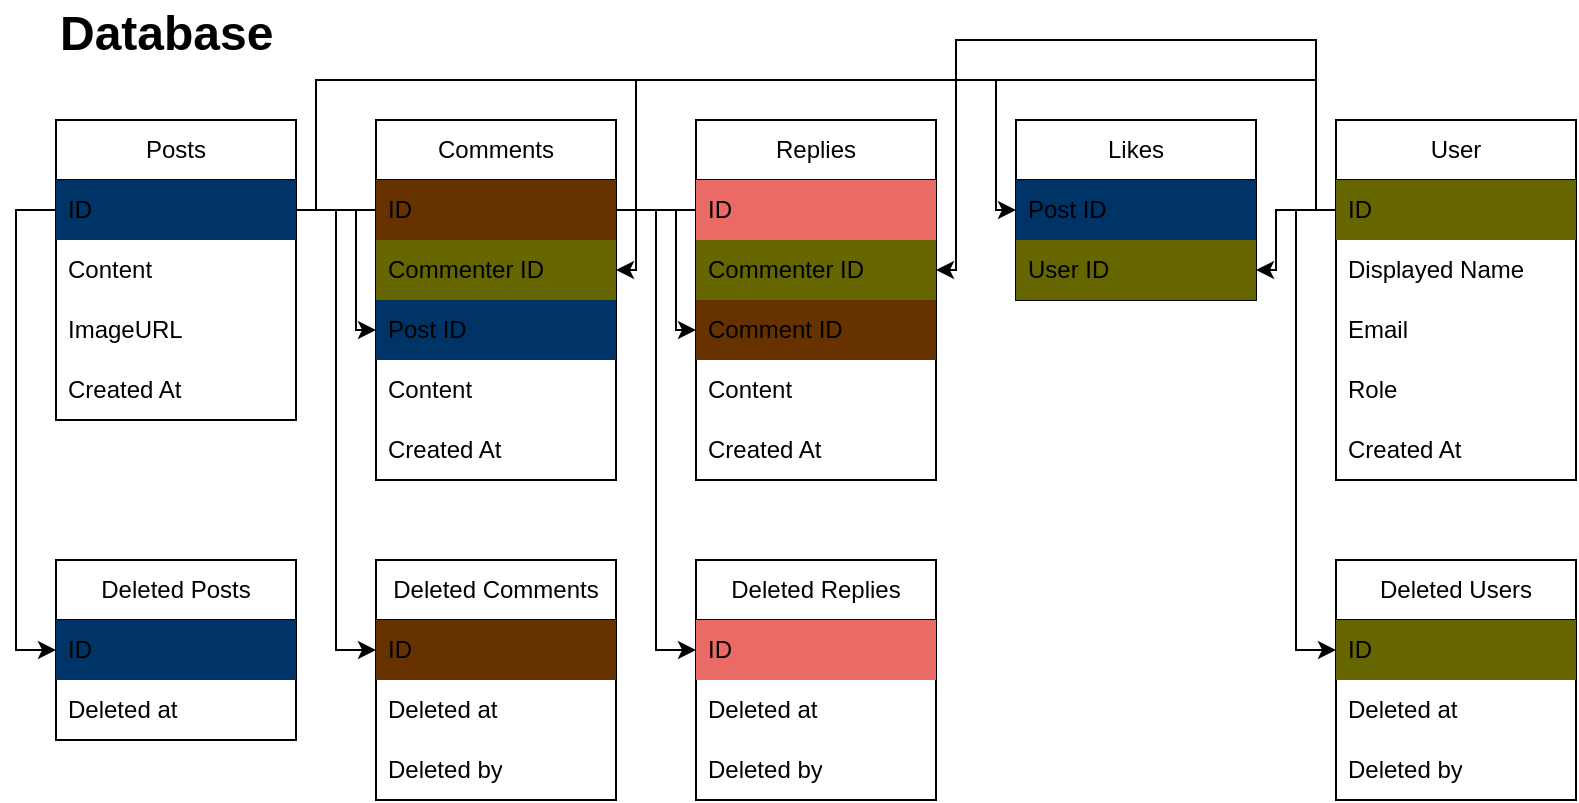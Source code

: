 <mxfile version="28.0.6" pages="5">
  <diagram name="Database" id="lS1SkwZhvc5w1W04Greb">
    <mxGraphModel dx="775" dy="1115" grid="1" gridSize="10" guides="1" tooltips="1" connect="1" arrows="1" fold="1" page="1" pageScale="1" pageWidth="827" pageHeight="1169" math="0" shadow="0">
      <root>
        <mxCell id="0" />
        <mxCell id="1" parent="0" />
        <mxCell id="aGvyWVEzZdPR47H7jwYI-5" value="&lt;h1 style=&quot;margin-top: 0px;&quot;&gt;Database&lt;/h1&gt;" style="text;html=1;whiteSpace=wrap;overflow=hidden;rounded=0;verticalAlign=middle;" parent="1" vertex="1">
          <mxGeometry x="40" y="40" width="600" height="30" as="geometry" />
        </mxCell>
        <mxCell id="aGvyWVEzZdPR47H7jwYI-27" value="Posts" style="swimlane;fontStyle=0;childLayout=stackLayout;horizontal=1;startSize=30;horizontalStack=0;resizeParent=1;resizeParentMax=0;resizeLast=0;collapsible=1;marginBottom=0;whiteSpace=wrap;html=1;" parent="1" vertex="1">
          <mxGeometry x="40" y="100" width="120" height="150" as="geometry">
            <mxRectangle x="40" y="100" width="70" height="30" as="alternateBounds" />
          </mxGeometry>
        </mxCell>
        <mxCell id="aGvyWVEzZdPR47H7jwYI-30" value="ID" style="text;strokeColor=none;fillColor=#003366;align=left;verticalAlign=middle;spacingLeft=4;spacingRight=4;overflow=hidden;points=[[0,0.5],[1,0.5]];portConstraint=eastwest;rotatable=0;whiteSpace=wrap;html=1;" parent="aGvyWVEzZdPR47H7jwYI-27" vertex="1">
          <mxGeometry y="30" width="120" height="30" as="geometry" />
        </mxCell>
        <mxCell id="aGvyWVEzZdPR47H7jwYI-28" value="Content" style="text;strokeColor=none;fillColor=none;align=left;verticalAlign=middle;spacingLeft=4;spacingRight=4;overflow=hidden;points=[[0,0.5],[1,0.5]];portConstraint=eastwest;rotatable=0;whiteSpace=wrap;html=1;" parent="aGvyWVEzZdPR47H7jwYI-27" vertex="1">
          <mxGeometry y="60" width="120" height="30" as="geometry" />
        </mxCell>
        <mxCell id="aGvyWVEzZdPR47H7jwYI-29" value="ImageURL" style="text;strokeColor=none;fillColor=none;align=left;verticalAlign=middle;spacingLeft=4;spacingRight=4;overflow=hidden;points=[[0,0.5],[1,0.5]];portConstraint=eastwest;rotatable=0;whiteSpace=wrap;html=1;" parent="aGvyWVEzZdPR47H7jwYI-27" vertex="1">
          <mxGeometry y="90" width="120" height="30" as="geometry" />
        </mxCell>
        <mxCell id="aGvyWVEzZdPR47H7jwYI-31" value="Created At" style="text;strokeColor=none;fillColor=none;align=left;verticalAlign=middle;spacingLeft=4;spacingRight=4;overflow=hidden;points=[[0,0.5],[1,0.5]];portConstraint=eastwest;rotatable=0;whiteSpace=wrap;html=1;" parent="aGvyWVEzZdPR47H7jwYI-27" vertex="1">
          <mxGeometry y="120" width="120" height="30" as="geometry" />
        </mxCell>
        <mxCell id="aGvyWVEzZdPR47H7jwYI-35" value="Comments" style="swimlane;fontStyle=0;childLayout=stackLayout;horizontal=1;startSize=30;horizontalStack=0;resizeParent=1;resizeParentMax=0;resizeLast=0;collapsible=1;marginBottom=0;whiteSpace=wrap;html=1;" parent="1" vertex="1">
          <mxGeometry x="200" y="100" width="120" height="180" as="geometry" />
        </mxCell>
        <mxCell id="aGvyWVEzZdPR47H7jwYI-36" value="ID" style="text;strokeColor=none;fillColor=#663300;align=left;verticalAlign=middle;spacingLeft=4;spacingRight=4;overflow=hidden;points=[[0,0.5],[1,0.5]];portConstraint=eastwest;rotatable=0;whiteSpace=wrap;html=1;" parent="aGvyWVEzZdPR47H7jwYI-35" vertex="1">
          <mxGeometry y="30" width="120" height="30" as="geometry" />
        </mxCell>
        <mxCell id="aGvyWVEzZdPR47H7jwYI-37" value="Commenter ID" style="text;strokeColor=none;fillColor=#666600;align=left;verticalAlign=middle;spacingLeft=4;spacingRight=4;overflow=hidden;points=[[0,0.5],[1,0.5]];portConstraint=eastwest;rotatable=0;whiteSpace=wrap;html=1;" parent="aGvyWVEzZdPR47H7jwYI-35" vertex="1">
          <mxGeometry y="60" width="120" height="30" as="geometry" />
        </mxCell>
        <mxCell id="aGvyWVEzZdPR47H7jwYI-53" value="Post ID" style="text;strokeColor=none;fillColor=#003366;align=left;verticalAlign=middle;spacingLeft=4;spacingRight=4;overflow=hidden;points=[[0,0.5],[1,0.5]];portConstraint=eastwest;rotatable=0;whiteSpace=wrap;html=1;" parent="aGvyWVEzZdPR47H7jwYI-35" vertex="1">
          <mxGeometry y="90" width="120" height="30" as="geometry" />
        </mxCell>
        <mxCell id="aGvyWVEzZdPR47H7jwYI-39" value="Content" style="text;strokeColor=none;fillColor=none;align=left;verticalAlign=middle;spacingLeft=4;spacingRight=4;overflow=hidden;points=[[0,0.5],[1,0.5]];portConstraint=eastwest;rotatable=0;whiteSpace=wrap;html=1;" parent="aGvyWVEzZdPR47H7jwYI-35" vertex="1">
          <mxGeometry y="120" width="120" height="30" as="geometry" />
        </mxCell>
        <mxCell id="aGvyWVEzZdPR47H7jwYI-38" value="Created At" style="text;strokeColor=none;fillColor=none;align=left;verticalAlign=middle;spacingLeft=4;spacingRight=4;overflow=hidden;points=[[0,0.5],[1,0.5]];portConstraint=eastwest;rotatable=0;whiteSpace=wrap;html=1;" parent="aGvyWVEzZdPR47H7jwYI-35" vertex="1">
          <mxGeometry y="150" width="120" height="30" as="geometry" />
        </mxCell>
        <mxCell id="aGvyWVEzZdPR47H7jwYI-42" value="Likes" style="swimlane;fontStyle=0;childLayout=stackLayout;horizontal=1;startSize=30;horizontalStack=0;resizeParent=1;resizeParentMax=0;resizeLast=0;collapsible=1;marginBottom=0;whiteSpace=wrap;html=1;" parent="1" vertex="1">
          <mxGeometry x="520" y="100" width="120" height="90" as="geometry" />
        </mxCell>
        <mxCell id="aGvyWVEzZdPR47H7jwYI-43" value="Post ID" style="text;strokeColor=none;fillColor=#003366;align=left;verticalAlign=middle;spacingLeft=4;spacingRight=4;overflow=hidden;points=[[0,0.5],[1,0.5]];portConstraint=eastwest;rotatable=0;whiteSpace=wrap;html=1;" parent="aGvyWVEzZdPR47H7jwYI-42" vertex="1">
          <mxGeometry y="30" width="120" height="30" as="geometry" />
        </mxCell>
        <mxCell id="aGvyWVEzZdPR47H7jwYI-44" value="User ID" style="text;strokeColor=none;fillColor=#666600;align=left;verticalAlign=middle;spacingLeft=4;spacingRight=4;overflow=hidden;points=[[0,0.5],[1,0.5]];portConstraint=eastwest;rotatable=0;whiteSpace=wrap;html=1;" parent="aGvyWVEzZdPR47H7jwYI-42" vertex="1">
          <mxGeometry y="60" width="120" height="30" as="geometry" />
        </mxCell>
        <mxCell id="aGvyWVEzZdPR47H7jwYI-54" value="User" style="swimlane;fontStyle=0;childLayout=stackLayout;horizontal=1;startSize=30;horizontalStack=0;resizeParent=1;resizeParentMax=0;resizeLast=0;collapsible=1;marginBottom=0;whiteSpace=wrap;html=1;" parent="1" vertex="1">
          <mxGeometry x="680" y="100" width="120" height="180" as="geometry" />
        </mxCell>
        <mxCell id="aGvyWVEzZdPR47H7jwYI-55" value="ID" style="text;strokeColor=none;fillColor=#666600;align=left;verticalAlign=middle;spacingLeft=4;spacingRight=4;overflow=hidden;points=[[0,0.5],[1,0.5]];portConstraint=eastwest;rotatable=0;whiteSpace=wrap;html=1;" parent="aGvyWVEzZdPR47H7jwYI-54" vertex="1">
          <mxGeometry y="30" width="120" height="30" as="geometry" />
        </mxCell>
        <mxCell id="aGvyWVEzZdPR47H7jwYI-56" value="Displayed Name" style="text;strokeColor=none;fillColor=none;align=left;verticalAlign=middle;spacingLeft=4;spacingRight=4;overflow=hidden;points=[[0,0.5],[1,0.5]];portConstraint=eastwest;rotatable=0;whiteSpace=wrap;html=1;" parent="aGvyWVEzZdPR47H7jwYI-54" vertex="1">
          <mxGeometry y="60" width="120" height="30" as="geometry" />
        </mxCell>
        <mxCell id="aGvyWVEzZdPR47H7jwYI-57" value="Email" style="text;strokeColor=none;fillColor=none;align=left;verticalAlign=middle;spacingLeft=4;spacingRight=4;overflow=hidden;points=[[0,0.5],[1,0.5]];portConstraint=eastwest;rotatable=0;whiteSpace=wrap;html=1;" parent="aGvyWVEzZdPR47H7jwYI-54" vertex="1">
          <mxGeometry y="90" width="120" height="30" as="geometry" />
        </mxCell>
        <mxCell id="aGvyWVEzZdPR47H7jwYI-61" value="Role" style="text;strokeColor=none;fillColor=none;align=left;verticalAlign=middle;spacingLeft=4;spacingRight=4;overflow=hidden;points=[[0,0.5],[1,0.5]];portConstraint=eastwest;rotatable=0;whiteSpace=wrap;html=1;" parent="aGvyWVEzZdPR47H7jwYI-54" vertex="1">
          <mxGeometry y="120" width="120" height="30" as="geometry" />
        </mxCell>
        <mxCell id="aGvyWVEzZdPR47H7jwYI-58" value="Created At" style="text;strokeColor=none;fillColor=none;align=left;verticalAlign=middle;spacingLeft=4;spacingRight=4;overflow=hidden;points=[[0,0.5],[1,0.5]];portConstraint=eastwest;rotatable=0;whiteSpace=wrap;html=1;" parent="aGvyWVEzZdPR47H7jwYI-54" vertex="1">
          <mxGeometry y="150" width="120" height="30" as="geometry" />
        </mxCell>
        <mxCell id="hHPJx4POnn2MsRqFJ801-1" value="Replies" style="swimlane;fontStyle=0;childLayout=stackLayout;horizontal=1;startSize=30;horizontalStack=0;resizeParent=1;resizeParentMax=0;resizeLast=0;collapsible=1;marginBottom=0;whiteSpace=wrap;html=1;" parent="1" vertex="1">
          <mxGeometry x="360" y="100" width="120" height="180" as="geometry" />
        </mxCell>
        <mxCell id="hHPJx4POnn2MsRqFJ801-2" value="ID" style="text;strokeColor=none;fillColor=#EA6B66;align=left;verticalAlign=middle;spacingLeft=4;spacingRight=4;overflow=hidden;points=[[0,0.5],[1,0.5]];portConstraint=eastwest;rotatable=0;whiteSpace=wrap;html=1;" parent="hHPJx4POnn2MsRqFJ801-1" vertex="1">
          <mxGeometry y="30" width="120" height="30" as="geometry" />
        </mxCell>
        <mxCell id="hHPJx4POnn2MsRqFJ801-3" value="Commenter ID" style="text;strokeColor=none;fillColor=#666600;align=left;verticalAlign=middle;spacingLeft=4;spacingRight=4;overflow=hidden;points=[[0,0.5],[1,0.5]];portConstraint=eastwest;rotatable=0;whiteSpace=wrap;html=1;" parent="hHPJx4POnn2MsRqFJ801-1" vertex="1">
          <mxGeometry y="60" width="120" height="30" as="geometry" />
        </mxCell>
        <mxCell id="hHPJx4POnn2MsRqFJ801-8" value="Comment ID" style="text;strokeColor=none;fillColor=#663300;align=left;verticalAlign=middle;spacingLeft=4;spacingRight=4;overflow=hidden;points=[[0,0.5],[1,0.5]];portConstraint=eastwest;rotatable=0;whiteSpace=wrap;html=1;" parent="hHPJx4POnn2MsRqFJ801-1" vertex="1">
          <mxGeometry y="90" width="120" height="30" as="geometry" />
        </mxCell>
        <mxCell id="hHPJx4POnn2MsRqFJ801-6" value="Content" style="text;strokeColor=none;fillColor=none;align=left;verticalAlign=middle;spacingLeft=4;spacingRight=4;overflow=hidden;points=[[0,0.5],[1,0.5]];portConstraint=eastwest;rotatable=0;whiteSpace=wrap;html=1;" parent="hHPJx4POnn2MsRqFJ801-1" vertex="1">
          <mxGeometry y="120" width="120" height="30" as="geometry" />
        </mxCell>
        <mxCell id="hHPJx4POnn2MsRqFJ801-5" value="Created At" style="text;strokeColor=none;fillColor=none;align=left;verticalAlign=middle;spacingLeft=4;spacingRight=4;overflow=hidden;points=[[0,0.5],[1,0.5]];portConstraint=eastwest;rotatable=0;whiteSpace=wrap;html=1;" parent="hHPJx4POnn2MsRqFJ801-1" vertex="1">
          <mxGeometry y="150" width="120" height="30" as="geometry" />
        </mxCell>
        <mxCell id="_I7dGMbjpx9c1ulARBsl-1" style="edgeStyle=orthogonalEdgeStyle;rounded=0;orthogonalLoop=1;jettySize=auto;html=1;exitX=1;exitY=0.5;exitDx=0;exitDy=0;entryX=0;entryY=0.5;entryDx=0;entryDy=0;" parent="1" source="aGvyWVEzZdPR47H7jwYI-30" target="aGvyWVEzZdPR47H7jwYI-53" edge="1">
          <mxGeometry relative="1" as="geometry">
            <Array as="points">
              <mxPoint x="190" y="145" />
              <mxPoint x="190" y="205" />
            </Array>
          </mxGeometry>
        </mxCell>
        <mxCell id="_I7dGMbjpx9c1ulARBsl-2" style="edgeStyle=orthogonalEdgeStyle;rounded=0;orthogonalLoop=1;jettySize=auto;html=1;" parent="1" source="aGvyWVEzZdPR47H7jwYI-36" target="hHPJx4POnn2MsRqFJ801-8" edge="1">
          <mxGeometry relative="1" as="geometry">
            <Array as="points">
              <mxPoint x="350" y="145" />
              <mxPoint x="350" y="205" />
            </Array>
          </mxGeometry>
        </mxCell>
        <mxCell id="_I7dGMbjpx9c1ulARBsl-4" style="edgeStyle=orthogonalEdgeStyle;rounded=0;orthogonalLoop=1;jettySize=auto;html=1;exitX=0;exitY=0.5;exitDx=0;exitDy=0;entryX=1;entryY=0.5;entryDx=0;entryDy=0;" parent="1" source="aGvyWVEzZdPR47H7jwYI-55" target="aGvyWVEzZdPR47H7jwYI-37" edge="1">
          <mxGeometry relative="1" as="geometry">
            <Array as="points">
              <mxPoint x="670" y="145" />
              <mxPoint x="670" y="80" />
              <mxPoint x="330" y="80" />
              <mxPoint x="330" y="175" />
            </Array>
          </mxGeometry>
        </mxCell>
        <mxCell id="_I7dGMbjpx9c1ulARBsl-5" style="edgeStyle=orthogonalEdgeStyle;rounded=0;orthogonalLoop=1;jettySize=auto;html=1;exitX=0;exitY=0.5;exitDx=0;exitDy=0;entryX=1;entryY=0.5;entryDx=0;entryDy=0;" parent="1" source="aGvyWVEzZdPR47H7jwYI-55" target="aGvyWVEzZdPR47H7jwYI-44" edge="1">
          <mxGeometry relative="1" as="geometry">
            <Array as="points">
              <mxPoint x="650" y="145" />
              <mxPoint x="650" y="175" />
            </Array>
          </mxGeometry>
        </mxCell>
        <mxCell id="_I7dGMbjpx9c1ulARBsl-6" style="edgeStyle=orthogonalEdgeStyle;rounded=0;orthogonalLoop=1;jettySize=auto;html=1;exitX=0;exitY=0.5;exitDx=0;exitDy=0;entryX=1;entryY=0.5;entryDx=0;entryDy=0;" parent="1" source="aGvyWVEzZdPR47H7jwYI-55" target="hHPJx4POnn2MsRqFJ801-3" edge="1">
          <mxGeometry relative="1" as="geometry">
            <Array as="points">
              <mxPoint x="670" y="145" />
              <mxPoint x="670" y="60" />
              <mxPoint x="490" y="60" />
              <mxPoint x="490" y="175" />
            </Array>
          </mxGeometry>
        </mxCell>
        <mxCell id="_I7dGMbjpx9c1ulARBsl-7" style="edgeStyle=orthogonalEdgeStyle;rounded=0;orthogonalLoop=1;jettySize=auto;html=1;" parent="1" source="aGvyWVEzZdPR47H7jwYI-30" target="aGvyWVEzZdPR47H7jwYI-43" edge="1">
          <mxGeometry relative="1" as="geometry">
            <Array as="points">
              <mxPoint x="170" y="145" />
              <mxPoint x="170" y="80" />
              <mxPoint x="510" y="80" />
              <mxPoint x="510" y="145" />
            </Array>
          </mxGeometry>
        </mxCell>
        <mxCell id="VHWnmDYu9IJoNQbauG38-1" value="Deleted Posts" style="swimlane;fontStyle=0;childLayout=stackLayout;horizontal=1;startSize=30;horizontalStack=0;resizeParent=1;resizeParentMax=0;resizeLast=0;collapsible=1;marginBottom=0;whiteSpace=wrap;html=1;" parent="1" vertex="1">
          <mxGeometry x="40" y="320" width="120" height="90" as="geometry">
            <mxRectangle x="40" y="100" width="70" height="30" as="alternateBounds" />
          </mxGeometry>
        </mxCell>
        <mxCell id="VHWnmDYu9IJoNQbauG38-2" value="ID" style="text;strokeColor=none;fillColor=#003366;align=left;verticalAlign=middle;spacingLeft=4;spacingRight=4;overflow=hidden;points=[[0,0.5],[1,0.5]];portConstraint=eastwest;rotatable=0;whiteSpace=wrap;html=1;" parent="VHWnmDYu9IJoNQbauG38-1" vertex="1">
          <mxGeometry y="30" width="120" height="30" as="geometry" />
        </mxCell>
        <mxCell id="VHWnmDYu9IJoNQbauG38-3" value="Deleted at" style="text;strokeColor=none;fillColor=none;align=left;verticalAlign=middle;spacingLeft=4;spacingRight=4;overflow=hidden;points=[[0,0.5],[1,0.5]];portConstraint=eastwest;rotatable=0;whiteSpace=wrap;html=1;" parent="VHWnmDYu9IJoNQbauG38-1" vertex="1">
          <mxGeometry y="60" width="120" height="30" as="geometry" />
        </mxCell>
        <mxCell id="VHWnmDYu9IJoNQbauG38-8" style="edgeStyle=orthogonalEdgeStyle;rounded=0;orthogonalLoop=1;jettySize=auto;html=1;entryX=0;entryY=0.5;entryDx=0;entryDy=0;" parent="1" source="aGvyWVEzZdPR47H7jwYI-30" target="VHWnmDYu9IJoNQbauG38-2" edge="1">
          <mxGeometry relative="1" as="geometry" />
        </mxCell>
        <mxCell id="VHWnmDYu9IJoNQbauG38-10" value="Deleted Comments" style="swimlane;fontStyle=0;childLayout=stackLayout;horizontal=1;startSize=30;horizontalStack=0;resizeParent=1;resizeParentMax=0;resizeLast=0;collapsible=1;marginBottom=0;whiteSpace=wrap;html=1;" parent="1" vertex="1">
          <mxGeometry x="200" y="320" width="120" height="120" as="geometry">
            <mxRectangle x="40" y="100" width="70" height="30" as="alternateBounds" />
          </mxGeometry>
        </mxCell>
        <mxCell id="VHWnmDYu9IJoNQbauG38-11" value="ID" style="text;strokeColor=none;fillColor=#663300;align=left;verticalAlign=middle;spacingLeft=4;spacingRight=4;overflow=hidden;points=[[0,0.5],[1,0.5]];portConstraint=eastwest;rotatable=0;whiteSpace=wrap;html=1;" parent="VHWnmDYu9IJoNQbauG38-10" vertex="1">
          <mxGeometry y="30" width="120" height="30" as="geometry" />
        </mxCell>
        <mxCell id="VHWnmDYu9IJoNQbauG38-12" value="Deleted at" style="text;strokeColor=none;fillColor=none;align=left;verticalAlign=middle;spacingLeft=4;spacingRight=4;overflow=hidden;points=[[0,0.5],[1,0.5]];portConstraint=eastwest;rotatable=0;whiteSpace=wrap;html=1;" parent="VHWnmDYu9IJoNQbauG38-10" vertex="1">
          <mxGeometry y="60" width="120" height="30" as="geometry" />
        </mxCell>
        <mxCell id="VHWnmDYu9IJoNQbauG38-13" value="Deleted by" style="text;strokeColor=none;fillColor=none;align=left;verticalAlign=middle;spacingLeft=4;spacingRight=4;overflow=hidden;points=[[0,0.5],[1,0.5]];portConstraint=eastwest;rotatable=0;whiteSpace=wrap;html=1;" parent="VHWnmDYu9IJoNQbauG38-10" vertex="1">
          <mxGeometry y="90" width="120" height="30" as="geometry" />
        </mxCell>
        <mxCell id="VHWnmDYu9IJoNQbauG38-15" value="Deleted Replies" style="swimlane;fontStyle=0;childLayout=stackLayout;horizontal=1;startSize=30;horizontalStack=0;resizeParent=1;resizeParentMax=0;resizeLast=0;collapsible=1;marginBottom=0;whiteSpace=wrap;html=1;" parent="1" vertex="1">
          <mxGeometry x="360" y="320" width="120" height="120" as="geometry">
            <mxRectangle x="40" y="100" width="70" height="30" as="alternateBounds" />
          </mxGeometry>
        </mxCell>
        <mxCell id="VHWnmDYu9IJoNQbauG38-16" value="ID" style="text;strokeColor=none;fillColor=#EA6B66;align=left;verticalAlign=middle;spacingLeft=4;spacingRight=4;overflow=hidden;points=[[0,0.5],[1,0.5]];portConstraint=eastwest;rotatable=0;whiteSpace=wrap;html=1;" parent="VHWnmDYu9IJoNQbauG38-15" vertex="1">
          <mxGeometry y="30" width="120" height="30" as="geometry" />
        </mxCell>
        <mxCell id="VHWnmDYu9IJoNQbauG38-17" value="Deleted at" style="text;strokeColor=none;fillColor=none;align=left;verticalAlign=middle;spacingLeft=4;spacingRight=4;overflow=hidden;points=[[0,0.5],[1,0.5]];portConstraint=eastwest;rotatable=0;whiteSpace=wrap;html=1;" parent="VHWnmDYu9IJoNQbauG38-15" vertex="1">
          <mxGeometry y="60" width="120" height="30" as="geometry" />
        </mxCell>
        <mxCell id="VHWnmDYu9IJoNQbauG38-18" value="Deleted by" style="text;strokeColor=none;fillColor=none;align=left;verticalAlign=middle;spacingLeft=4;spacingRight=4;overflow=hidden;points=[[0,0.5],[1,0.5]];portConstraint=eastwest;rotatable=0;whiteSpace=wrap;html=1;" parent="VHWnmDYu9IJoNQbauG38-15" vertex="1">
          <mxGeometry y="90" width="120" height="30" as="geometry" />
        </mxCell>
        <mxCell id="VHWnmDYu9IJoNQbauG38-20" value="Deleted Users" style="swimlane;fontStyle=0;childLayout=stackLayout;horizontal=1;startSize=30;horizontalStack=0;resizeParent=1;resizeParentMax=0;resizeLast=0;collapsible=1;marginBottom=0;whiteSpace=wrap;html=1;" parent="1" vertex="1">
          <mxGeometry x="680" y="320" width="120" height="120" as="geometry">
            <mxRectangle x="40" y="100" width="70" height="30" as="alternateBounds" />
          </mxGeometry>
        </mxCell>
        <mxCell id="VHWnmDYu9IJoNQbauG38-21" value="ID" style="text;strokeColor=none;fillColor=#666600;align=left;verticalAlign=middle;spacingLeft=4;spacingRight=4;overflow=hidden;points=[[0,0.5],[1,0.5]];portConstraint=eastwest;rotatable=0;whiteSpace=wrap;html=1;" parent="VHWnmDYu9IJoNQbauG38-20" vertex="1">
          <mxGeometry y="30" width="120" height="30" as="geometry" />
        </mxCell>
        <mxCell id="VHWnmDYu9IJoNQbauG38-22" value="Deleted at" style="text;strokeColor=none;fillColor=none;align=left;verticalAlign=middle;spacingLeft=4;spacingRight=4;overflow=hidden;points=[[0,0.5],[1,0.5]];portConstraint=eastwest;rotatable=0;whiteSpace=wrap;html=1;" parent="VHWnmDYu9IJoNQbauG38-20" vertex="1">
          <mxGeometry y="60" width="120" height="30" as="geometry" />
        </mxCell>
        <mxCell id="VHWnmDYu9IJoNQbauG38-23" value="Deleted by" style="text;strokeColor=none;fillColor=none;align=left;verticalAlign=middle;spacingLeft=4;spacingRight=4;overflow=hidden;points=[[0,0.5],[1,0.5]];portConstraint=eastwest;rotatable=0;whiteSpace=wrap;html=1;" parent="VHWnmDYu9IJoNQbauG38-20" vertex="1">
          <mxGeometry y="90" width="120" height="30" as="geometry" />
        </mxCell>
        <mxCell id="VHWnmDYu9IJoNQbauG38-25" style="edgeStyle=orthogonalEdgeStyle;rounded=0;orthogonalLoop=1;jettySize=auto;html=1;entryX=0;entryY=0.5;entryDx=0;entryDy=0;" parent="1" source="aGvyWVEzZdPR47H7jwYI-36" target="VHWnmDYu9IJoNQbauG38-11" edge="1">
          <mxGeometry relative="1" as="geometry" />
        </mxCell>
        <mxCell id="VHWnmDYu9IJoNQbauG38-26" style="edgeStyle=orthogonalEdgeStyle;rounded=0;orthogonalLoop=1;jettySize=auto;html=1;entryX=0;entryY=0.5;entryDx=0;entryDy=0;" parent="1" source="hHPJx4POnn2MsRqFJ801-2" target="VHWnmDYu9IJoNQbauG38-16" edge="1">
          <mxGeometry relative="1" as="geometry" />
        </mxCell>
        <mxCell id="VHWnmDYu9IJoNQbauG38-27" style="edgeStyle=orthogonalEdgeStyle;rounded=0;orthogonalLoop=1;jettySize=auto;html=1;entryX=0;entryY=0.5;entryDx=0;entryDy=0;" parent="1" source="aGvyWVEzZdPR47H7jwYI-55" target="VHWnmDYu9IJoNQbauG38-21" edge="1">
          <mxGeometry relative="1" as="geometry" />
        </mxCell>
      </root>
    </mxGraphModel>
  </diagram>
  <diagram id="YnUvAyRempdDBHHVQ3Vt" name="Models">
    <mxGraphModel dx="775" dy="1115" grid="1" gridSize="10" guides="1" tooltips="1" connect="1" arrows="1" fold="1" page="1" pageScale="1" pageWidth="827" pageHeight="1169" math="0" shadow="0">
      <root>
        <mxCell id="0" />
        <mxCell id="1" parent="0" />
        <mxCell id="jxEY71G2bno-JNMJACpe-1" value="&lt;h1 style=&quot;margin-top: 0px;&quot;&gt;Database&lt;/h1&gt;" style="text;html=1;whiteSpace=wrap;overflow=hidden;rounded=0;verticalAlign=middle;" vertex="1" parent="1">
          <mxGeometry x="40" y="40" width="600" height="30" as="geometry" />
        </mxCell>
        <mxCell id="jxEY71G2bno-JNMJACpe-2" value="Posts" style="swimlane;fontStyle=0;childLayout=stackLayout;horizontal=1;startSize=30;horizontalStack=0;resizeParent=1;resizeParentMax=0;resizeLast=0;collapsible=1;marginBottom=0;whiteSpace=wrap;html=1;" vertex="1" parent="1">
          <mxGeometry x="40" y="120" width="120" height="240" as="geometry">
            <mxRectangle x="40" y="100" width="70" height="30" as="alternateBounds" />
          </mxGeometry>
        </mxCell>
        <mxCell id="jxEY71G2bno-JNMJACpe-3" value="ID" style="text;strokeColor=none;fillColor=#003366;align=left;verticalAlign=middle;spacingLeft=4;spacingRight=4;overflow=hidden;points=[[0,0.5],[1,0.5]];portConstraint=eastwest;rotatable=0;whiteSpace=wrap;html=1;" vertex="1" parent="jxEY71G2bno-JNMJACpe-2">
          <mxGeometry y="30" width="120" height="30" as="geometry" />
        </mxCell>
        <mxCell id="jxEY71G2bno-JNMJACpe-4" value="Content" style="text;strokeColor=none;fillColor=none;align=left;verticalAlign=middle;spacingLeft=4;spacingRight=4;overflow=hidden;points=[[0,0.5],[1,0.5]];portConstraint=eastwest;rotatable=0;whiteSpace=wrap;html=1;" vertex="1" parent="jxEY71G2bno-JNMJACpe-2">
          <mxGeometry y="60" width="120" height="30" as="geometry" />
        </mxCell>
        <mxCell id="jxEY71G2bno-JNMJACpe-5" value="ImageURL" style="text;strokeColor=none;fillColor=none;align=left;verticalAlign=middle;spacingLeft=4;spacingRight=4;overflow=hidden;points=[[0,0.5],[1,0.5]];portConstraint=eastwest;rotatable=0;whiteSpace=wrap;html=1;" vertex="1" parent="jxEY71G2bno-JNMJACpe-2">
          <mxGeometry y="90" width="120" height="30" as="geometry" />
        </mxCell>
        <mxCell id="jxEY71G2bno-JNMJACpe-6" value="Created At" style="text;strokeColor=none;fillColor=none;align=left;verticalAlign=middle;spacingLeft=4;spacingRight=4;overflow=hidden;points=[[0,0.5],[1,0.5]];portConstraint=eastwest;rotatable=0;whiteSpace=wrap;html=1;" vertex="1" parent="jxEY71G2bno-JNMJACpe-2">
          <mxGeometry y="120" width="120" height="30" as="geometry" />
        </mxCell>
        <mxCell id="jxEY71G2bno-JNMJACpe-9" value="Num of Comments" style="text;strokeColor=none;fillColor=none;align=left;verticalAlign=middle;spacingLeft=4;spacingRight=4;overflow=hidden;points=[[0,0.5],[1,0.5]];portConstraint=eastwest;rotatable=0;whiteSpace=wrap;html=1;" vertex="1" parent="jxEY71G2bno-JNMJACpe-2">
          <mxGeometry y="150" width="120" height="30" as="geometry" />
        </mxCell>
        <mxCell id="jxEY71G2bno-JNMJACpe-8" value="Num of Likes" style="text;strokeColor=none;fillColor=none;align=left;verticalAlign=middle;spacingLeft=4;spacingRight=4;overflow=hidden;points=[[0,0.5],[1,0.5]];portConstraint=eastwest;rotatable=0;whiteSpace=wrap;html=1;" vertex="1" parent="jxEY71G2bno-JNMJACpe-2">
          <mxGeometry y="180" width="120" height="30" as="geometry" />
        </mxCell>
        <mxCell id="jxEY71G2bno-JNMJACpe-7" value="Is Liked" style="text;strokeColor=none;fillColor=none;align=left;verticalAlign=middle;spacingLeft=4;spacingRight=4;overflow=hidden;points=[[0,0.5],[1,0.5]];portConstraint=eastwest;rotatable=0;whiteSpace=wrap;html=1;" vertex="1" parent="jxEY71G2bno-JNMJACpe-2">
          <mxGeometry y="210" width="120" height="30" as="geometry" />
        </mxCell>
      </root>
    </mxGraphModel>
  </diagram>
  <diagram id="wGL-uTAheGFIrogTyL3E" name="Endpoints">
    <mxGraphModel dx="775" dy="1114" grid="1" gridSize="10" guides="1" tooltips="1" connect="1" arrows="1" fold="1" page="1" pageScale="1" pageWidth="827" pageHeight="1169" math="0" shadow="0">
      <root>
        <mxCell id="0" />
        <mxCell id="1" parent="0" />
        <mxCell id="ntj2i30cRJHrBN7hvtpM-1" value="&lt;h1 style=&quot;margin-top: 0px;&quot;&gt;Endpoints&lt;/h1&gt;" style="text;html=1;whiteSpace=wrap;overflow=hidden;rounded=0;" parent="1" vertex="1">
          <mxGeometry x="40" y="40" width="180" height="30" as="geometry" />
        </mxCell>
        <mxCell id="ntj2i30cRJHrBN7hvtpM-2" value="" style="shape=table;startSize=0;container=1;collapsible=0;childLayout=tableLayout;" parent="1" vertex="1">
          <mxGeometry x="40" y="100" width="560" height="840" as="geometry" />
        </mxCell>
        <mxCell id="ntj2i30cRJHrBN7hvtpM-3" value="" style="shape=tableRow;horizontal=0;startSize=0;swimlaneHead=0;swimlaneBody=0;strokeColor=inherit;top=0;left=0;bottom=0;right=0;collapsible=0;dropTarget=0;fillColor=none;points=[[0,0.5],[1,0.5]];portConstraint=eastwest;" parent="ntj2i30cRJHrBN7hvtpM-2" vertex="1">
          <mxGeometry width="560" height="40" as="geometry" />
        </mxCell>
        <mxCell id="ntj2i30cRJHrBN7hvtpM-4" value="Method" style="shape=partialRectangle;html=1;whiteSpace=wrap;connectable=0;strokeColor=inherit;overflow=hidden;fillColor=light-dark(#242424,#242424);top=0;left=0;bottom=0;right=0;pointerEvents=1;spacingLeft=4;spacingRight=4;align=left;fontStyle=1" parent="ntj2i30cRJHrBN7hvtpM-3" vertex="1">
          <mxGeometry width="80" height="40" as="geometry">
            <mxRectangle width="80" height="40" as="alternateBounds" />
          </mxGeometry>
        </mxCell>
        <mxCell id="ntj2i30cRJHrBN7hvtpM-5" value="Endpoint" style="shape=partialRectangle;html=1;whiteSpace=wrap;connectable=0;strokeColor=inherit;overflow=hidden;fillColor=light-dark(#242424,#242424);top=0;left=0;bottom=0;right=0;pointerEvents=1;spacingLeft=4;spacingRight=4;align=left;fontStyle=1" parent="ntj2i30cRJHrBN7hvtpM-3" vertex="1">
          <mxGeometry x="80" width="160" height="40" as="geometry">
            <mxRectangle width="160" height="40" as="alternateBounds" />
          </mxGeometry>
        </mxCell>
        <mxCell id="ntj2i30cRJHrBN7hvtpM-6" value="Funcionality" style="shape=partialRectangle;html=1;whiteSpace=wrap;connectable=0;strokeColor=inherit;overflow=hidden;fillColor=light-dark(#242424,#242424);top=0;left=0;bottom=0;right=0;pointerEvents=1;spacingLeft=4;spacingRight=4;align=left;fontStyle=1" parent="ntj2i30cRJHrBN7hvtpM-3" vertex="1">
          <mxGeometry x="240" width="320" height="40" as="geometry">
            <mxRectangle width="320" height="40" as="alternateBounds" />
          </mxGeometry>
        </mxCell>
        <mxCell id="NvTL5torWdIhuVVUIdxV-13" style="shape=tableRow;horizontal=0;startSize=0;swimlaneHead=0;swimlaneBody=0;strokeColor=inherit;top=0;left=0;bottom=0;right=0;collapsible=0;dropTarget=0;fillColor=none;points=[[0,0.5],[1,0.5]];portConstraint=eastwest;" vertex="1" parent="ntj2i30cRJHrBN7hvtpM-2">
          <mxGeometry y="40" width="560" height="40" as="geometry" />
        </mxCell>
        <mxCell id="NvTL5torWdIhuVVUIdxV-14" value="Authorization" style="shape=partialRectangle;html=1;whiteSpace=wrap;connectable=0;strokeColor=inherit;overflow=hidden;fillColor=#1F1F1F;top=0;left=0;bottom=0;right=0;pointerEvents=1;spacingLeft=4;spacingRight=4;align=left;rowspan=1;colspan=3;fontStyle=1" vertex="1" parent="NvTL5torWdIhuVVUIdxV-13">
          <mxGeometry width="560" height="40" as="geometry">
            <mxRectangle width="80" height="40" as="alternateBounds" />
          </mxGeometry>
        </mxCell>
        <mxCell id="NvTL5torWdIhuVVUIdxV-15" style="shape=partialRectangle;html=1;whiteSpace=wrap;connectable=0;strokeColor=inherit;overflow=hidden;fillColor=none;top=0;left=0;bottom=0;right=0;pointerEvents=1;spacingLeft=4;spacingRight=4;align=left;" vertex="1" visible="0" parent="NvTL5torWdIhuVVUIdxV-13">
          <mxGeometry x="80" width="160" height="40" as="geometry">
            <mxRectangle width="160" height="40" as="alternateBounds" />
          </mxGeometry>
        </mxCell>
        <mxCell id="NvTL5torWdIhuVVUIdxV-16" style="shape=partialRectangle;html=1;whiteSpace=wrap;connectable=0;strokeColor=inherit;overflow=hidden;fillColor=none;top=0;left=0;bottom=0;right=0;pointerEvents=1;spacingLeft=4;spacingRight=4;align=left;" vertex="1" visible="0" parent="NvTL5torWdIhuVVUIdxV-13">
          <mxGeometry x="240" width="320" height="40" as="geometry">
            <mxRectangle width="320" height="40" as="alternateBounds" />
          </mxGeometry>
        </mxCell>
        <mxCell id="ntj2i30cRJHrBN7hvtpM-7" value="" style="shape=tableRow;horizontal=0;startSize=0;swimlaneHead=0;swimlaneBody=0;strokeColor=inherit;top=0;left=0;bottom=0;right=0;collapsible=0;dropTarget=0;fillColor=none;points=[[0,0.5],[1,0.5]];portConstraint=eastwest;" parent="ntj2i30cRJHrBN7hvtpM-2" vertex="1">
          <mxGeometry y="80" width="560" height="40" as="geometry" />
        </mxCell>
        <mxCell id="ntj2i30cRJHrBN7hvtpM-8" value="POST" style="shape=partialRectangle;html=1;whiteSpace=wrap;connectable=0;strokeColor=inherit;overflow=hidden;fillColor=none;top=0;left=0;bottom=0;right=0;pointerEvents=1;spacingLeft=4;spacingRight=4;align=left;" parent="ntj2i30cRJHrBN7hvtpM-7" vertex="1">
          <mxGeometry width="80" height="40" as="geometry">
            <mxRectangle width="80" height="40" as="alternateBounds" />
          </mxGeometry>
        </mxCell>
        <mxCell id="ntj2i30cRJHrBN7hvtpM-9" value="&amp;nbsp;/login" style="shape=partialRectangle;html=1;whiteSpace=wrap;connectable=0;strokeColor=inherit;overflow=hidden;fillColor=none;top=0;left=0;bottom=0;right=0;pointerEvents=1;spacingLeft=4;spacingRight=4;align=left;" parent="ntj2i30cRJHrBN7hvtpM-7" vertex="1">
          <mxGeometry x="80" width="160" height="40" as="geometry">
            <mxRectangle width="160" height="40" as="alternateBounds" />
          </mxGeometry>
        </mxCell>
        <mxCell id="ntj2i30cRJHrBN7hvtpM-10" value="Return JWT if credentials correct" style="shape=partialRectangle;html=1;whiteSpace=wrap;connectable=0;strokeColor=inherit;overflow=hidden;fillColor=none;top=0;left=0;bottom=0;right=0;pointerEvents=1;spacingLeft=4;spacingRight=4;align=left;" parent="ntj2i30cRJHrBN7hvtpM-7" vertex="1">
          <mxGeometry x="240" width="320" height="40" as="geometry">
            <mxRectangle width="320" height="40" as="alternateBounds" />
          </mxGeometry>
        </mxCell>
        <mxCell id="NvTL5torWdIhuVVUIdxV-17" style="shape=tableRow;horizontal=0;startSize=0;swimlaneHead=0;swimlaneBody=0;strokeColor=inherit;top=0;left=0;bottom=0;right=0;collapsible=0;dropTarget=0;fillColor=none;points=[[0,0.5],[1,0.5]];portConstraint=eastwest;" vertex="1" parent="ntj2i30cRJHrBN7hvtpM-2">
          <mxGeometry y="120" width="560" height="40" as="geometry" />
        </mxCell>
        <mxCell id="NvTL5torWdIhuVVUIdxV-18" value="Posts" style="shape=partialRectangle;html=1;whiteSpace=wrap;connectable=0;strokeColor=inherit;overflow=hidden;fillColor=#1F1F1F;top=0;left=0;bottom=0;right=0;pointerEvents=1;spacingLeft=4;spacingRight=4;align=left;rowspan=1;colspan=3;fontStyle=1" vertex="1" parent="NvTL5torWdIhuVVUIdxV-17">
          <mxGeometry width="560" height="40" as="geometry">
            <mxRectangle width="80" height="40" as="alternateBounds" />
          </mxGeometry>
        </mxCell>
        <mxCell id="NvTL5torWdIhuVVUIdxV-19" style="shape=partialRectangle;html=1;whiteSpace=wrap;connectable=0;strokeColor=inherit;overflow=hidden;fillColor=none;top=0;left=0;bottom=0;right=0;pointerEvents=1;spacingLeft=4;spacingRight=4;align=left;" vertex="1" visible="0" parent="NvTL5torWdIhuVVUIdxV-17">
          <mxGeometry x="80" width="160" height="40" as="geometry">
            <mxRectangle width="160" height="40" as="alternateBounds" />
          </mxGeometry>
        </mxCell>
        <mxCell id="NvTL5torWdIhuVVUIdxV-20" style="shape=partialRectangle;html=1;whiteSpace=wrap;connectable=0;strokeColor=inherit;overflow=hidden;fillColor=none;top=0;left=0;bottom=0;right=0;pointerEvents=1;spacingLeft=4;spacingRight=4;align=left;" vertex="1" visible="0" parent="NvTL5torWdIhuVVUIdxV-17">
          <mxGeometry x="240" width="320" height="40" as="geometry">
            <mxRectangle width="320" height="40" as="alternateBounds" />
          </mxGeometry>
        </mxCell>
        <mxCell id="ntj2i30cRJHrBN7hvtpM-15" style="shape=tableRow;horizontal=0;startSize=0;swimlaneHead=0;swimlaneBody=0;strokeColor=inherit;top=0;left=0;bottom=0;right=0;collapsible=0;dropTarget=0;fillColor=none;points=[[0,0.5],[1,0.5]];portConstraint=eastwest;" parent="ntj2i30cRJHrBN7hvtpM-2" vertex="1">
          <mxGeometry y="160" width="560" height="40" as="geometry" />
        </mxCell>
        <mxCell id="ntj2i30cRJHrBN7hvtpM-16" value="POST" style="shape=partialRectangle;html=1;whiteSpace=wrap;connectable=0;strokeColor=inherit;overflow=hidden;fillColor=none;top=0;left=0;bottom=0;right=0;pointerEvents=1;spacingLeft=4;spacingRight=4;align=left;" parent="ntj2i30cRJHrBN7hvtpM-15" vertex="1">
          <mxGeometry width="80" height="40" as="geometry">
            <mxRectangle width="80" height="40" as="alternateBounds" />
          </mxGeometry>
        </mxCell>
        <mxCell id="ntj2i30cRJHrBN7hvtpM-17" value="/post" style="shape=partialRectangle;html=1;whiteSpace=wrap;connectable=0;strokeColor=inherit;overflow=hidden;fillColor=none;top=0;left=0;bottom=0;right=0;pointerEvents=1;spacingLeft=4;spacingRight=4;align=left;" parent="ntj2i30cRJHrBN7hvtpM-15" vertex="1">
          <mxGeometry x="80" width="160" height="40" as="geometry">
            <mxRectangle width="160" height="40" as="alternateBounds" />
          </mxGeometry>
        </mxCell>
        <mxCell id="ntj2i30cRJHrBN7hvtpM-18" value="Create a new post with specified text and image" style="shape=partialRectangle;html=1;whiteSpace=wrap;connectable=0;strokeColor=inherit;overflow=hidden;fillColor=none;top=0;left=0;bottom=0;right=0;pointerEvents=1;spacingLeft=4;spacingRight=4;align=left;" parent="ntj2i30cRJHrBN7hvtpM-15" vertex="1">
          <mxGeometry x="240" width="320" height="40" as="geometry">
            <mxRectangle width="320" height="40" as="alternateBounds" />
          </mxGeometry>
        </mxCell>
        <mxCell id="NvTL5torWdIhuVVUIdxV-1" style="shape=tableRow;horizontal=0;startSize=0;swimlaneHead=0;swimlaneBody=0;strokeColor=inherit;top=0;left=0;bottom=0;right=0;collapsible=0;dropTarget=0;fillColor=none;points=[[0,0.5],[1,0.5]];portConstraint=eastwest;" vertex="1" parent="ntj2i30cRJHrBN7hvtpM-2">
          <mxGeometry y="200" width="560" height="40" as="geometry" />
        </mxCell>
        <mxCell id="NvTL5torWdIhuVVUIdxV-2" value="PUT" style="shape=partialRectangle;html=1;whiteSpace=wrap;connectable=0;strokeColor=inherit;overflow=hidden;fillColor=none;top=0;left=0;bottom=0;right=0;pointerEvents=1;spacingLeft=4;spacingRight=4;align=left;" vertex="1" parent="NvTL5torWdIhuVVUIdxV-1">
          <mxGeometry width="80" height="40" as="geometry">
            <mxRectangle width="80" height="40" as="alternateBounds" />
          </mxGeometry>
        </mxCell>
        <mxCell id="NvTL5torWdIhuVVUIdxV-3" value="/post/:id" style="shape=partialRectangle;html=1;whiteSpace=wrap;connectable=0;strokeColor=inherit;overflow=hidden;fillColor=none;top=0;left=0;bottom=0;right=0;pointerEvents=1;spacingLeft=4;spacingRight=4;align=left;" vertex="1" parent="NvTL5torWdIhuVVUIdxV-1">
          <mxGeometry x="80" width="160" height="40" as="geometry">
            <mxRectangle width="160" height="40" as="alternateBounds" />
          </mxGeometry>
        </mxCell>
        <mxCell id="NvTL5torWdIhuVVUIdxV-4" value="Edit post content" style="shape=partialRectangle;html=1;whiteSpace=wrap;connectable=0;strokeColor=inherit;overflow=hidden;fillColor=none;top=0;left=0;bottom=0;right=0;pointerEvents=1;spacingLeft=4;spacingRight=4;align=left;" vertex="1" parent="NvTL5torWdIhuVVUIdxV-1">
          <mxGeometry x="240" width="320" height="40" as="geometry">
            <mxRectangle width="320" height="40" as="alternateBounds" />
          </mxGeometry>
        </mxCell>
        <mxCell id="NvTL5torWdIhuVVUIdxV-9" style="shape=tableRow;horizontal=0;startSize=0;swimlaneHead=0;swimlaneBody=0;strokeColor=inherit;top=0;left=0;bottom=0;right=0;collapsible=0;dropTarget=0;fillColor=none;points=[[0,0.5],[1,0.5]];portConstraint=eastwest;" vertex="1" parent="ntj2i30cRJHrBN7hvtpM-2">
          <mxGeometry y="240" width="560" height="40" as="geometry" />
        </mxCell>
        <mxCell id="NvTL5torWdIhuVVUIdxV-10" value="PUT" style="shape=partialRectangle;html=1;whiteSpace=wrap;connectable=0;strokeColor=inherit;overflow=hidden;fillColor=none;top=0;left=0;bottom=0;right=0;pointerEvents=1;spacingLeft=4;spacingRight=4;align=left;" vertex="1" parent="NvTL5torWdIhuVVUIdxV-9">
          <mxGeometry width="80" height="40" as="geometry">
            <mxRectangle width="80" height="40" as="alternateBounds" />
          </mxGeometry>
        </mxCell>
        <mxCell id="NvTL5torWdIhuVVUIdxV-11" value="/post/delete/:id" style="shape=partialRectangle;html=1;whiteSpace=wrap;connectable=0;strokeColor=inherit;overflow=hidden;fillColor=none;top=0;left=0;bottom=0;right=0;pointerEvents=1;spacingLeft=4;spacingRight=4;align=left;" vertex="1" parent="NvTL5torWdIhuVVUIdxV-9">
          <mxGeometry x="80" width="160" height="40" as="geometry">
            <mxRectangle width="160" height="40" as="alternateBounds" />
          </mxGeometry>
        </mxCell>
        <mxCell id="NvTL5torWdIhuVVUIdxV-12" value="Mark specified post as deleted" style="shape=partialRectangle;html=1;whiteSpace=wrap;connectable=0;strokeColor=inherit;overflow=hidden;fillColor=none;top=0;left=0;bottom=0;right=0;pointerEvents=1;spacingLeft=4;spacingRight=4;align=left;" vertex="1" parent="NvTL5torWdIhuVVUIdxV-9">
          <mxGeometry x="240" width="320" height="40" as="geometry">
            <mxRectangle width="320" height="40" as="alternateBounds" />
          </mxGeometry>
        </mxCell>
        <mxCell id="NvTL5torWdIhuVVUIdxV-21" style="shape=tableRow;horizontal=0;startSize=0;swimlaneHead=0;swimlaneBody=0;strokeColor=inherit;top=0;left=0;bottom=0;right=0;collapsible=0;dropTarget=0;fillColor=none;points=[[0,0.5],[1,0.5]];portConstraint=eastwest;" vertex="1" parent="ntj2i30cRJHrBN7hvtpM-2">
          <mxGeometry y="280" width="560" height="40" as="geometry" />
        </mxCell>
        <mxCell id="NvTL5torWdIhuVVUIdxV-22" value="Comments" style="shape=partialRectangle;html=1;whiteSpace=wrap;connectable=0;strokeColor=inherit;overflow=hidden;fillColor=#1F1F1F;top=0;left=0;bottom=0;right=0;pointerEvents=1;spacingLeft=4;spacingRight=4;align=left;rowspan=1;colspan=3;fontStyle=1" vertex="1" parent="NvTL5torWdIhuVVUIdxV-21">
          <mxGeometry width="560" height="40" as="geometry">
            <mxRectangle width="80" height="40" as="alternateBounds" />
          </mxGeometry>
        </mxCell>
        <mxCell id="NvTL5torWdIhuVVUIdxV-23" style="shape=partialRectangle;html=1;whiteSpace=wrap;connectable=0;strokeColor=inherit;overflow=hidden;fillColor=none;top=0;left=0;bottom=0;right=0;pointerEvents=1;spacingLeft=4;spacingRight=4;align=left;" vertex="1" visible="0" parent="NvTL5torWdIhuVVUIdxV-21">
          <mxGeometry x="80" width="160" height="40" as="geometry">
            <mxRectangle width="160" height="40" as="alternateBounds" />
          </mxGeometry>
        </mxCell>
        <mxCell id="NvTL5torWdIhuVVUIdxV-24" style="shape=partialRectangle;html=1;whiteSpace=wrap;connectable=0;strokeColor=inherit;overflow=hidden;fillColor=none;top=0;left=0;bottom=0;right=0;pointerEvents=1;spacingLeft=4;spacingRight=4;align=left;" vertex="1" visible="0" parent="NvTL5torWdIhuVVUIdxV-21">
          <mxGeometry x="240" width="320" height="40" as="geometry">
            <mxRectangle width="320" height="40" as="alternateBounds" />
          </mxGeometry>
        </mxCell>
        <mxCell id="ntj2i30cRJHrBN7hvtpM-19" style="shape=tableRow;horizontal=0;startSize=0;swimlaneHead=0;swimlaneBody=0;strokeColor=inherit;top=0;left=0;bottom=0;right=0;collapsible=0;dropTarget=0;fillColor=none;points=[[0,0.5],[1,0.5]];portConstraint=eastwest;" parent="ntj2i30cRJHrBN7hvtpM-2" vertex="1">
          <mxGeometry y="320" width="560" height="40" as="geometry" />
        </mxCell>
        <mxCell id="ntj2i30cRJHrBN7hvtpM-20" value="POST" style="shape=partialRectangle;html=1;whiteSpace=wrap;connectable=0;strokeColor=inherit;overflow=hidden;fillColor=none;top=0;left=0;bottom=0;right=0;pointerEvents=1;spacingLeft=4;spacingRight=4;align=left;" parent="ntj2i30cRJHrBN7hvtpM-19" vertex="1">
          <mxGeometry width="80" height="40" as="geometry">
            <mxRectangle width="80" height="40" as="alternateBounds" />
          </mxGeometry>
        </mxCell>
        <mxCell id="ntj2i30cRJHrBN7hvtpM-21" value="/comment" style="shape=partialRectangle;html=1;whiteSpace=wrap;connectable=0;strokeColor=inherit;overflow=hidden;fillColor=none;top=0;left=0;bottom=0;right=0;pointerEvents=1;spacingLeft=4;spacingRight=4;align=left;" parent="ntj2i30cRJHrBN7hvtpM-19" vertex="1">
          <mxGeometry x="80" width="160" height="40" as="geometry">
            <mxRectangle width="160" height="40" as="alternateBounds" />
          </mxGeometry>
        </mxCell>
        <mxCell id="ntj2i30cRJHrBN7hvtpM-22" value="Create a new comment with specified text" style="shape=partialRectangle;html=1;whiteSpace=wrap;connectable=0;strokeColor=inherit;overflow=hidden;fillColor=none;top=0;left=0;bottom=0;right=0;pointerEvents=1;spacingLeft=4;spacingRight=4;align=left;" parent="ntj2i30cRJHrBN7hvtpM-19" vertex="1">
          <mxGeometry x="240" width="320" height="40" as="geometry">
            <mxRectangle width="320" height="40" as="alternateBounds" />
          </mxGeometry>
        </mxCell>
        <mxCell id="NvTL5torWdIhuVVUIdxV-33" style="shape=tableRow;horizontal=0;startSize=0;swimlaneHead=0;swimlaneBody=0;strokeColor=inherit;top=0;left=0;bottom=0;right=0;collapsible=0;dropTarget=0;fillColor=none;points=[[0,0.5],[1,0.5]];portConstraint=eastwest;" vertex="1" parent="ntj2i30cRJHrBN7hvtpM-2">
          <mxGeometry y="360" width="560" height="40" as="geometry" />
        </mxCell>
        <mxCell id="NvTL5torWdIhuVVUIdxV-34" value="PUT" style="shape=partialRectangle;html=1;whiteSpace=wrap;connectable=0;strokeColor=inherit;overflow=hidden;fillColor=none;top=0;left=0;bottom=0;right=0;pointerEvents=1;spacingLeft=4;spacingRight=4;align=left;" vertex="1" parent="NvTL5torWdIhuVVUIdxV-33">
          <mxGeometry width="80" height="40" as="geometry">
            <mxRectangle width="80" height="40" as="alternateBounds" />
          </mxGeometry>
        </mxCell>
        <mxCell id="NvTL5torWdIhuVVUIdxV-35" value="/comment/:id" style="shape=partialRectangle;html=1;whiteSpace=wrap;connectable=0;strokeColor=inherit;overflow=hidden;fillColor=none;top=0;left=0;bottom=0;right=0;pointerEvents=1;spacingLeft=4;spacingRight=4;align=left;" vertex="1" parent="NvTL5torWdIhuVVUIdxV-33">
          <mxGeometry x="80" width="160" height="40" as="geometry">
            <mxRectangle width="160" height="40" as="alternateBounds" />
          </mxGeometry>
        </mxCell>
        <mxCell id="NvTL5torWdIhuVVUIdxV-36" value="Edit comment&amp;nbsp;content" style="shape=partialRectangle;html=1;whiteSpace=wrap;connectable=0;strokeColor=inherit;overflow=hidden;fillColor=none;top=0;left=0;bottom=0;right=0;pointerEvents=1;spacingLeft=4;spacingRight=4;align=left;" vertex="1" parent="NvTL5torWdIhuVVUIdxV-33">
          <mxGeometry x="240" width="320" height="40" as="geometry">
            <mxRectangle width="320" height="40" as="alternateBounds" />
          </mxGeometry>
        </mxCell>
        <mxCell id="NvTL5torWdIhuVVUIdxV-29" style="shape=tableRow;horizontal=0;startSize=0;swimlaneHead=0;swimlaneBody=0;strokeColor=inherit;top=0;left=0;bottom=0;right=0;collapsible=0;dropTarget=0;fillColor=none;points=[[0,0.5],[1,0.5]];portConstraint=eastwest;" vertex="1" parent="ntj2i30cRJHrBN7hvtpM-2">
          <mxGeometry y="400" width="560" height="40" as="geometry" />
        </mxCell>
        <mxCell id="NvTL5torWdIhuVVUIdxV-30" value="PUT" style="shape=partialRectangle;html=1;whiteSpace=wrap;connectable=0;strokeColor=inherit;overflow=hidden;fillColor=none;top=0;left=0;bottom=0;right=0;pointerEvents=1;spacingLeft=4;spacingRight=4;align=left;" vertex="1" parent="NvTL5torWdIhuVVUIdxV-29">
          <mxGeometry width="80" height="40" as="geometry">
            <mxRectangle width="80" height="40" as="alternateBounds" />
          </mxGeometry>
        </mxCell>
        <mxCell id="NvTL5torWdIhuVVUIdxV-31" value="/comment/delete/:id" style="shape=partialRectangle;html=1;whiteSpace=wrap;connectable=0;strokeColor=inherit;overflow=hidden;fillColor=none;top=0;left=0;bottom=0;right=0;pointerEvents=1;spacingLeft=4;spacingRight=4;align=left;" vertex="1" parent="NvTL5torWdIhuVVUIdxV-29">
          <mxGeometry x="80" width="160" height="40" as="geometry">
            <mxRectangle width="160" height="40" as="alternateBounds" />
          </mxGeometry>
        </mxCell>
        <mxCell id="NvTL5torWdIhuVVUIdxV-32" value="Mark specified comment as deleted" style="shape=partialRectangle;html=1;whiteSpace=wrap;connectable=0;strokeColor=inherit;overflow=hidden;fillColor=none;top=0;left=0;bottom=0;right=0;pointerEvents=1;spacingLeft=4;spacingRight=4;align=left;" vertex="1" parent="NvTL5torWdIhuVVUIdxV-29">
          <mxGeometry x="240" width="320" height="40" as="geometry">
            <mxRectangle width="320" height="40" as="alternateBounds" />
          </mxGeometry>
        </mxCell>
        <mxCell id="NvTL5torWdIhuVVUIdxV-25" style="shape=tableRow;horizontal=0;startSize=0;swimlaneHead=0;swimlaneBody=0;strokeColor=inherit;top=0;left=0;bottom=0;right=0;collapsible=0;dropTarget=0;fillColor=none;points=[[0,0.5],[1,0.5]];portConstraint=eastwest;" vertex="1" parent="ntj2i30cRJHrBN7hvtpM-2">
          <mxGeometry y="440" width="560" height="40" as="geometry" />
        </mxCell>
        <mxCell id="NvTL5torWdIhuVVUIdxV-26" value="Replies" style="shape=partialRectangle;html=1;whiteSpace=wrap;connectable=0;strokeColor=inherit;overflow=hidden;fillColor=#1F1F1F;top=0;left=0;bottom=0;right=0;pointerEvents=1;spacingLeft=4;spacingRight=4;align=left;rowspan=1;colspan=3;fontStyle=1" vertex="1" parent="NvTL5torWdIhuVVUIdxV-25">
          <mxGeometry width="560" height="40" as="geometry">
            <mxRectangle width="80" height="40" as="alternateBounds" />
          </mxGeometry>
        </mxCell>
        <mxCell id="NvTL5torWdIhuVVUIdxV-27" style="shape=partialRectangle;html=1;whiteSpace=wrap;connectable=0;strokeColor=inherit;overflow=hidden;fillColor=none;top=0;left=0;bottom=0;right=0;pointerEvents=1;spacingLeft=4;spacingRight=4;align=left;" vertex="1" visible="0" parent="NvTL5torWdIhuVVUIdxV-25">
          <mxGeometry x="80" width="160" height="40" as="geometry">
            <mxRectangle width="160" height="40" as="alternateBounds" />
          </mxGeometry>
        </mxCell>
        <mxCell id="NvTL5torWdIhuVVUIdxV-28" style="shape=partialRectangle;html=1;whiteSpace=wrap;connectable=0;strokeColor=inherit;overflow=hidden;fillColor=none;top=0;left=0;bottom=0;right=0;pointerEvents=1;spacingLeft=4;spacingRight=4;align=left;" vertex="1" visible="0" parent="NvTL5torWdIhuVVUIdxV-25">
          <mxGeometry x="240" width="320" height="40" as="geometry">
            <mxRectangle width="320" height="40" as="alternateBounds" />
          </mxGeometry>
        </mxCell>
        <mxCell id="uuFg3h_BFk1Z2fAZqsXT-5" style="shape=tableRow;horizontal=0;startSize=0;swimlaneHead=0;swimlaneBody=0;strokeColor=inherit;top=0;left=0;bottom=0;right=0;collapsible=0;dropTarget=0;fillColor=none;points=[[0,0.5],[1,0.5]];portConstraint=eastwest;" parent="ntj2i30cRJHrBN7hvtpM-2" vertex="1">
          <mxGeometry y="480" width="560" height="40" as="geometry" />
        </mxCell>
        <mxCell id="uuFg3h_BFk1Z2fAZqsXT-6" value="POST" style="shape=partialRectangle;html=1;whiteSpace=wrap;connectable=0;strokeColor=inherit;overflow=hidden;fillColor=none;top=0;left=0;bottom=0;right=0;pointerEvents=1;spacingLeft=4;spacingRight=4;align=left;" parent="uuFg3h_BFk1Z2fAZqsXT-5" vertex="1">
          <mxGeometry width="80" height="40" as="geometry">
            <mxRectangle width="80" height="40" as="alternateBounds" />
          </mxGeometry>
        </mxCell>
        <mxCell id="uuFg3h_BFk1Z2fAZqsXT-7" value="/reply" style="shape=partialRectangle;html=1;whiteSpace=wrap;connectable=0;strokeColor=inherit;overflow=hidden;fillColor=none;top=0;left=0;bottom=0;right=0;pointerEvents=1;spacingLeft=4;spacingRight=4;align=left;" parent="uuFg3h_BFk1Z2fAZqsXT-5" vertex="1">
          <mxGeometry x="80" width="160" height="40" as="geometry">
            <mxRectangle width="160" height="40" as="alternateBounds" />
          </mxGeometry>
        </mxCell>
        <mxCell id="uuFg3h_BFk1Z2fAZqsXT-8" value="Create a new reply to comment with specified text" style="shape=partialRectangle;html=1;whiteSpace=wrap;connectable=0;strokeColor=inherit;overflow=hidden;fillColor=none;top=0;left=0;bottom=0;right=0;pointerEvents=1;spacingLeft=4;spacingRight=4;align=left;" parent="uuFg3h_BFk1Z2fAZqsXT-5" vertex="1">
          <mxGeometry x="240" width="320" height="40" as="geometry">
            <mxRectangle width="320" height="40" as="alternateBounds" />
          </mxGeometry>
        </mxCell>
        <mxCell id="NvTL5torWdIhuVVUIdxV-41" style="shape=tableRow;horizontal=0;startSize=0;swimlaneHead=0;swimlaneBody=0;strokeColor=inherit;top=0;left=0;bottom=0;right=0;collapsible=0;dropTarget=0;fillColor=none;points=[[0,0.5],[1,0.5]];portConstraint=eastwest;" vertex="1" parent="ntj2i30cRJHrBN7hvtpM-2">
          <mxGeometry y="520" width="560" height="40" as="geometry" />
        </mxCell>
        <mxCell id="NvTL5torWdIhuVVUIdxV-42" value="PUT" style="shape=partialRectangle;html=1;whiteSpace=wrap;connectable=0;strokeColor=inherit;overflow=hidden;fillColor=none;top=0;left=0;bottom=0;right=0;pointerEvents=1;spacingLeft=4;spacingRight=4;align=left;" vertex="1" parent="NvTL5torWdIhuVVUIdxV-41">
          <mxGeometry width="80" height="40" as="geometry">
            <mxRectangle width="80" height="40" as="alternateBounds" />
          </mxGeometry>
        </mxCell>
        <mxCell id="NvTL5torWdIhuVVUIdxV-43" value="/reply/:id" style="shape=partialRectangle;html=1;whiteSpace=wrap;connectable=0;strokeColor=inherit;overflow=hidden;fillColor=none;top=0;left=0;bottom=0;right=0;pointerEvents=1;spacingLeft=4;spacingRight=4;align=left;" vertex="1" parent="NvTL5torWdIhuVVUIdxV-41">
          <mxGeometry x="80" width="160" height="40" as="geometry">
            <mxRectangle width="160" height="40" as="alternateBounds" />
          </mxGeometry>
        </mxCell>
        <mxCell id="NvTL5torWdIhuVVUIdxV-44" value="Edit reply&amp;nbsp;content" style="shape=partialRectangle;html=1;whiteSpace=wrap;connectable=0;strokeColor=inherit;overflow=hidden;fillColor=none;top=0;left=0;bottom=0;right=0;pointerEvents=1;spacingLeft=4;spacingRight=4;align=left;" vertex="1" parent="NvTL5torWdIhuVVUIdxV-41">
          <mxGeometry x="240" width="320" height="40" as="geometry">
            <mxRectangle width="320" height="40" as="alternateBounds" />
          </mxGeometry>
        </mxCell>
        <mxCell id="NvTL5torWdIhuVVUIdxV-37" style="shape=tableRow;horizontal=0;startSize=0;swimlaneHead=0;swimlaneBody=0;strokeColor=inherit;top=0;left=0;bottom=0;right=0;collapsible=0;dropTarget=0;fillColor=none;points=[[0,0.5],[1,0.5]];portConstraint=eastwest;" vertex="1" parent="ntj2i30cRJHrBN7hvtpM-2">
          <mxGeometry y="560" width="560" height="40" as="geometry" />
        </mxCell>
        <mxCell id="NvTL5torWdIhuVVUIdxV-38" value="PUT" style="shape=partialRectangle;html=1;whiteSpace=wrap;connectable=0;strokeColor=inherit;overflow=hidden;fillColor=none;top=0;left=0;bottom=0;right=0;pointerEvents=1;spacingLeft=4;spacingRight=4;align=left;" vertex="1" parent="NvTL5torWdIhuVVUIdxV-37">
          <mxGeometry width="80" height="40" as="geometry">
            <mxRectangle width="80" height="40" as="alternateBounds" />
          </mxGeometry>
        </mxCell>
        <mxCell id="NvTL5torWdIhuVVUIdxV-39" value="/reply/delete/:id" style="shape=partialRectangle;html=1;whiteSpace=wrap;connectable=0;strokeColor=inherit;overflow=hidden;fillColor=none;top=0;left=0;bottom=0;right=0;pointerEvents=1;spacingLeft=4;spacingRight=4;align=left;" vertex="1" parent="NvTL5torWdIhuVVUIdxV-37">
          <mxGeometry x="80" width="160" height="40" as="geometry">
            <mxRectangle width="160" height="40" as="alternateBounds" />
          </mxGeometry>
        </mxCell>
        <mxCell id="NvTL5torWdIhuVVUIdxV-40" value="Mark specified reply as deleted" style="shape=partialRectangle;html=1;whiteSpace=wrap;connectable=0;strokeColor=inherit;overflow=hidden;fillColor=none;top=0;left=0;bottom=0;right=0;pointerEvents=1;spacingLeft=4;spacingRight=4;align=left;" vertex="1" parent="NvTL5torWdIhuVVUIdxV-37">
          <mxGeometry x="240" width="320" height="40" as="geometry">
            <mxRectangle width="320" height="40" as="alternateBounds" />
          </mxGeometry>
        </mxCell>
        <mxCell id="NvTL5torWdIhuVVUIdxV-45" style="shape=tableRow;horizontal=0;startSize=0;swimlaneHead=0;swimlaneBody=0;strokeColor=inherit;top=0;left=0;bottom=0;right=0;collapsible=0;dropTarget=0;fillColor=none;points=[[0,0.5],[1,0.5]];portConstraint=eastwest;" vertex="1" parent="ntj2i30cRJHrBN7hvtpM-2">
          <mxGeometry y="600" width="560" height="40" as="geometry" />
        </mxCell>
        <mxCell id="NvTL5torWdIhuVVUIdxV-46" value="Likes" style="shape=partialRectangle;html=1;whiteSpace=wrap;connectable=0;strokeColor=inherit;overflow=hidden;fillColor=#1F1F1F;top=0;left=0;bottom=0;right=0;pointerEvents=1;spacingLeft=4;spacingRight=4;align=left;rowspan=1;colspan=3;fontStyle=1" vertex="1" parent="NvTL5torWdIhuVVUIdxV-45">
          <mxGeometry width="560" height="40" as="geometry">
            <mxRectangle width="80" height="40" as="alternateBounds" />
          </mxGeometry>
        </mxCell>
        <mxCell id="NvTL5torWdIhuVVUIdxV-47" style="shape=partialRectangle;html=1;whiteSpace=wrap;connectable=0;strokeColor=inherit;overflow=hidden;fillColor=none;top=0;left=0;bottom=0;right=0;pointerEvents=1;spacingLeft=4;spacingRight=4;align=left;" vertex="1" visible="0" parent="NvTL5torWdIhuVVUIdxV-45">
          <mxGeometry x="80" width="160" height="40" as="geometry">
            <mxRectangle width="160" height="40" as="alternateBounds" />
          </mxGeometry>
        </mxCell>
        <mxCell id="NvTL5torWdIhuVVUIdxV-48" style="shape=partialRectangle;html=1;whiteSpace=wrap;connectable=0;strokeColor=inherit;overflow=hidden;fillColor=none;top=0;left=0;bottom=0;right=0;pointerEvents=1;spacingLeft=4;spacingRight=4;align=left;" vertex="1" visible="0" parent="NvTL5torWdIhuVVUIdxV-45">
          <mxGeometry x="240" width="320" height="40" as="geometry">
            <mxRectangle width="320" height="40" as="alternateBounds" />
          </mxGeometry>
        </mxCell>
        <mxCell id="uuFg3h_BFk1Z2fAZqsXT-28" style="shape=tableRow;horizontal=0;startSize=0;swimlaneHead=0;swimlaneBody=0;strokeColor=inherit;top=0;left=0;bottom=0;right=0;collapsible=0;dropTarget=0;fillColor=none;points=[[0,0.5],[1,0.5]];portConstraint=eastwest;" parent="ntj2i30cRJHrBN7hvtpM-2" vertex="1">
          <mxGeometry y="640" width="560" height="40" as="geometry" />
        </mxCell>
        <mxCell id="uuFg3h_BFk1Z2fAZqsXT-29" value="POST" style="shape=partialRectangle;html=1;whiteSpace=wrap;connectable=0;strokeColor=inherit;overflow=hidden;fillColor=none;top=0;left=0;bottom=0;right=0;pointerEvents=1;spacingLeft=4;spacingRight=4;align=left;" parent="uuFg3h_BFk1Z2fAZqsXT-28" vertex="1">
          <mxGeometry width="80" height="40" as="geometry">
            <mxRectangle width="80" height="40" as="alternateBounds" />
          </mxGeometry>
        </mxCell>
        <mxCell id="uuFg3h_BFk1Z2fAZqsXT-30" value="/like/:id" style="shape=partialRectangle;html=1;whiteSpace=wrap;connectable=0;strokeColor=inherit;overflow=hidden;fillColor=none;top=0;left=0;bottom=0;right=0;pointerEvents=1;spacingLeft=4;spacingRight=4;align=left;" parent="uuFg3h_BFk1Z2fAZqsXT-28" vertex="1">
          <mxGeometry x="80" width="160" height="40" as="geometry">
            <mxRectangle width="160" height="40" as="alternateBounds" />
          </mxGeometry>
        </mxCell>
        <mxCell id="uuFg3h_BFk1Z2fAZqsXT-31" value="Add new like to specified post" style="shape=partialRectangle;html=1;whiteSpace=wrap;connectable=0;strokeColor=inherit;overflow=hidden;fillColor=none;top=0;left=0;bottom=0;right=0;pointerEvents=1;spacingLeft=4;spacingRight=4;align=left;" parent="uuFg3h_BFk1Z2fAZqsXT-28" vertex="1">
          <mxGeometry x="240" width="320" height="40" as="geometry">
            <mxRectangle width="320" height="40" as="alternateBounds" />
          </mxGeometry>
        </mxCell>
        <mxCell id="S41NSuArwtyWZvI-px6o-1" style="shape=tableRow;horizontal=0;startSize=0;swimlaneHead=0;swimlaneBody=0;strokeColor=inherit;top=0;left=0;bottom=0;right=0;collapsible=0;dropTarget=0;fillColor=none;points=[[0,0.5],[1,0.5]];portConstraint=eastwest;" vertex="1" parent="ntj2i30cRJHrBN7hvtpM-2">
          <mxGeometry y="680" width="560" height="40" as="geometry" />
        </mxCell>
        <mxCell id="S41NSuArwtyWZvI-px6o-2" value="DELETE" style="shape=partialRectangle;html=1;whiteSpace=wrap;connectable=0;strokeColor=inherit;overflow=hidden;fillColor=none;top=0;left=0;bottom=0;right=0;pointerEvents=1;spacingLeft=4;spacingRight=4;align=left;" vertex="1" parent="S41NSuArwtyWZvI-px6o-1">
          <mxGeometry width="80" height="40" as="geometry">
            <mxRectangle width="80" height="40" as="alternateBounds" />
          </mxGeometry>
        </mxCell>
        <mxCell id="S41NSuArwtyWZvI-px6o-3" value="/like/:id" style="shape=partialRectangle;html=1;whiteSpace=wrap;connectable=0;strokeColor=inherit;overflow=hidden;fillColor=none;top=0;left=0;bottom=0;right=0;pointerEvents=1;spacingLeft=4;spacingRight=4;align=left;" vertex="1" parent="S41NSuArwtyWZvI-px6o-1">
          <mxGeometry x="80" width="160" height="40" as="geometry">
            <mxRectangle width="160" height="40" as="alternateBounds" />
          </mxGeometry>
        </mxCell>
        <mxCell id="S41NSuArwtyWZvI-px6o-4" value="Remove user like from specified post" style="shape=partialRectangle;html=1;whiteSpace=wrap;connectable=0;strokeColor=inherit;overflow=hidden;fillColor=none;top=0;left=0;bottom=0;right=0;pointerEvents=1;spacingLeft=4;spacingRight=4;align=left;" vertex="1" parent="S41NSuArwtyWZvI-px6o-1">
          <mxGeometry x="240" width="320" height="40" as="geometry">
            <mxRectangle width="320" height="40" as="alternateBounds" />
          </mxGeometry>
        </mxCell>
        <mxCell id="S41NSuArwtyWZvI-px6o-5" style="shape=tableRow;horizontal=0;startSize=0;swimlaneHead=0;swimlaneBody=0;strokeColor=inherit;top=0;left=0;bottom=0;right=0;collapsible=0;dropTarget=0;fillColor=none;points=[[0,0.5],[1,0.5]];portConstraint=eastwest;" vertex="1" parent="ntj2i30cRJHrBN7hvtpM-2">
          <mxGeometry y="720" width="560" height="40" as="geometry" />
        </mxCell>
        <mxCell id="S41NSuArwtyWZvI-px6o-6" value="Users" style="shape=partialRectangle;html=1;whiteSpace=wrap;connectable=0;strokeColor=inherit;overflow=hidden;fillColor=#1F1F1F;top=0;left=0;bottom=0;right=0;pointerEvents=1;spacingLeft=4;spacingRight=4;align=left;rowspan=1;colspan=3;fontStyle=1" vertex="1" parent="S41NSuArwtyWZvI-px6o-5">
          <mxGeometry width="560" height="40" as="geometry">
            <mxRectangle width="80" height="40" as="alternateBounds" />
          </mxGeometry>
        </mxCell>
        <mxCell id="S41NSuArwtyWZvI-px6o-7" style="shape=partialRectangle;html=1;whiteSpace=wrap;connectable=0;strokeColor=inherit;overflow=hidden;fillColor=none;top=0;left=0;bottom=0;right=0;pointerEvents=1;spacingLeft=4;spacingRight=4;align=left;" vertex="1" visible="0" parent="S41NSuArwtyWZvI-px6o-5">
          <mxGeometry x="80" width="160" height="40" as="geometry">
            <mxRectangle width="160" height="40" as="alternateBounds" />
          </mxGeometry>
        </mxCell>
        <mxCell id="S41NSuArwtyWZvI-px6o-8" style="shape=partialRectangle;html=1;whiteSpace=wrap;connectable=0;strokeColor=inherit;overflow=hidden;fillColor=none;top=0;left=0;bottom=0;right=0;pointerEvents=1;spacingLeft=4;spacingRight=4;align=left;" vertex="1" visible="0" parent="S41NSuArwtyWZvI-px6o-5">
          <mxGeometry x="240" width="320" height="40" as="geometry">
            <mxRectangle width="320" height="40" as="alternateBounds" />
          </mxGeometry>
        </mxCell>
        <mxCell id="uuFg3h_BFk1Z2fAZqsXT-32" style="shape=tableRow;horizontal=0;startSize=0;swimlaneHead=0;swimlaneBody=0;strokeColor=inherit;top=0;left=0;bottom=0;right=0;collapsible=0;dropTarget=0;fillColor=none;points=[[0,0.5],[1,0.5]];portConstraint=eastwest;" parent="ntj2i30cRJHrBN7hvtpM-2" vertex="1">
          <mxGeometry y="760" width="560" height="40" as="geometry" />
        </mxCell>
        <mxCell id="uuFg3h_BFk1Z2fAZqsXT-33" value="POST" style="shape=partialRectangle;html=1;whiteSpace=wrap;connectable=0;strokeColor=inherit;overflow=hidden;fillColor=none;top=0;left=0;bottom=0;right=0;pointerEvents=1;spacingLeft=4;spacingRight=4;align=left;" parent="uuFg3h_BFk1Z2fAZqsXT-32" vertex="1">
          <mxGeometry width="80" height="40" as="geometry">
            <mxRectangle width="80" height="40" as="alternateBounds" />
          </mxGeometry>
        </mxCell>
        <mxCell id="uuFg3h_BFk1Z2fAZqsXT-34" value="/account/create" style="shape=partialRectangle;html=1;whiteSpace=wrap;connectable=0;strokeColor=inherit;overflow=hidden;fillColor=none;top=0;left=0;bottom=0;right=0;pointerEvents=1;spacingLeft=4;spacingRight=4;align=left;" parent="uuFg3h_BFk1Z2fAZqsXT-32" vertex="1">
          <mxGeometry x="80" width="160" height="40" as="geometry">
            <mxRectangle width="160" height="40" as="alternateBounds" />
          </mxGeometry>
        </mxCell>
        <mxCell id="uuFg3h_BFk1Z2fAZqsXT-35" value="Create a new user of type &quot;user&quot; with specified credentials" style="shape=partialRectangle;html=1;whiteSpace=wrap;connectable=0;strokeColor=inherit;overflow=hidden;fillColor=none;top=0;left=0;bottom=0;right=0;pointerEvents=1;spacingLeft=4;spacingRight=4;align=left;" parent="uuFg3h_BFk1Z2fAZqsXT-32" vertex="1">
          <mxGeometry x="240" width="320" height="40" as="geometry">
            <mxRectangle width="320" height="40" as="alternateBounds" />
          </mxGeometry>
        </mxCell>
        <mxCell id="ntj2i30cRJHrBN7hvtpM-31" style="shape=tableRow;horizontal=0;startSize=0;swimlaneHead=0;swimlaneBody=0;strokeColor=inherit;top=0;left=0;bottom=0;right=0;collapsible=0;dropTarget=0;fillColor=none;points=[[0,0.5],[1,0.5]];portConstraint=eastwest;" parent="ntj2i30cRJHrBN7hvtpM-2" vertex="1">
          <mxGeometry y="800" width="560" height="40" as="geometry" />
        </mxCell>
        <mxCell id="ntj2i30cRJHrBN7hvtpM-32" value="PUT" style="shape=partialRectangle;html=1;whiteSpace=wrap;connectable=0;strokeColor=inherit;overflow=hidden;fillColor=none;top=0;left=0;bottom=0;right=0;pointerEvents=1;spacingLeft=4;spacingRight=4;align=left;" parent="ntj2i30cRJHrBN7hvtpM-31" vertex="1">
          <mxGeometry width="80" height="40" as="geometry">
            <mxRectangle width="80" height="40" as="alternateBounds" />
          </mxGeometry>
        </mxCell>
        <mxCell id="ntj2i30cRJHrBN7hvtpM-33" value="/account/delete" style="shape=partialRectangle;html=1;whiteSpace=wrap;connectable=0;strokeColor=inherit;overflow=hidden;fillColor=none;top=0;left=0;bottom=0;right=0;pointerEvents=1;spacingLeft=4;spacingRight=4;align=left;" parent="ntj2i30cRJHrBN7hvtpM-31" vertex="1">
          <mxGeometry x="80" width="160" height="40" as="geometry">
            <mxRectangle width="160" height="40" as="alternateBounds" />
          </mxGeometry>
        </mxCell>
        <mxCell id="ntj2i30cRJHrBN7hvtpM-34" value="Delete own account" style="shape=partialRectangle;html=1;whiteSpace=wrap;connectable=0;strokeColor=inherit;overflow=hidden;fillColor=none;top=0;left=0;bottom=0;right=0;pointerEvents=1;spacingLeft=4;spacingRight=4;align=left;" parent="ntj2i30cRJHrBN7hvtpM-31" vertex="1">
          <mxGeometry x="240" width="320" height="40" as="geometry">
            <mxRectangle width="320" height="40" as="alternateBounds" />
          </mxGeometry>
        </mxCell>
      </root>
    </mxGraphModel>
  </diagram>
  <diagram id="A5cu3_5dS-7KqyEXG3UY" name="Website Structure">
    <mxGraphModel dx="2066" dy="1130" grid="1" gridSize="10" guides="1" tooltips="1" connect="1" arrows="1" fold="1" page="1" pageScale="1" pageWidth="827" pageHeight="1169" math="0" shadow="0">
      <root>
        <mxCell id="0" />
        <mxCell id="1" parent="0" />
        <mxCell id="YRe65MQUSssjrPNYHd9j-43" value="&lt;h1 style=&quot;margin-top: 0px;&quot;&gt;Website&lt;/h1&gt;" style="text;html=1;whiteSpace=wrap;overflow=hidden;rounded=0;" parent="1" vertex="1">
          <mxGeometry x="40" y="40" width="180" height="30" as="geometry" />
        </mxCell>
        <mxCell id="YRe65MQUSssjrPNYHd9j-44" value="" style="shape=table;startSize=0;container=1;collapsible=0;childLayout=tableLayout;" parent="1" vertex="1">
          <mxGeometry x="40" y="100" width="700" height="440" as="geometry" />
        </mxCell>
        <mxCell id="YRe65MQUSssjrPNYHd9j-45" value="" style="shape=tableRow;horizontal=0;startSize=0;swimlaneHead=0;swimlaneBody=0;strokeColor=inherit;top=0;left=0;bottom=0;right=0;collapsible=0;dropTarget=0;fillColor=none;points=[[0,0.5],[1,0.5]];portConstraint=eastwest;" parent="YRe65MQUSssjrPNYHd9j-44" vertex="1">
          <mxGeometry width="700" height="40" as="geometry" />
        </mxCell>
        <mxCell id="7OixJP3hTCkqJakEvE48-17" value="Description" style="shape=partialRectangle;html=1;whiteSpace=wrap;connectable=0;strokeColor=inherit;overflow=hidden;fillColor=light-dark(#242424,#242424);top=0;left=0;bottom=0;right=0;pointerEvents=1;spacingLeft=4;spacingRight=4;align=left;fontStyle=1" vertex="1" parent="YRe65MQUSssjrPNYHd9j-45">
          <mxGeometry width="140" height="40" as="geometry">
            <mxRectangle width="140" height="40" as="alternateBounds" />
          </mxGeometry>
        </mxCell>
        <mxCell id="YRe65MQUSssjrPNYHd9j-46" value="Tier 0 (index)" style="shape=partialRectangle;html=1;whiteSpace=wrap;connectable=0;strokeColor=inherit;overflow=hidden;fillColor=light-dark(#242424,#242424);top=0;left=0;bottom=0;right=0;pointerEvents=1;spacingLeft=4;spacingRight=4;align=left;fontStyle=1" parent="YRe65MQUSssjrPNYHd9j-45" vertex="1">
          <mxGeometry x="140" width="140" height="40" as="geometry">
            <mxRectangle width="140" height="40" as="alternateBounds" />
          </mxGeometry>
        </mxCell>
        <mxCell id="YRe65MQUSssjrPNYHd9j-47" value="Tier 1 (index)" style="shape=partialRectangle;html=1;whiteSpace=wrap;connectable=0;strokeColor=inherit;overflow=hidden;fillColor=light-dark(#242424,#242424);top=0;left=0;bottom=0;right=0;pointerEvents=1;spacingLeft=4;spacingRight=4;align=left;fontStyle=1" parent="YRe65MQUSssjrPNYHd9j-45" vertex="1">
          <mxGeometry x="280" width="140" height="40" as="geometry">
            <mxRectangle width="140" height="40" as="alternateBounds" />
          </mxGeometry>
        </mxCell>
        <mxCell id="YRe65MQUSssjrPNYHd9j-48" value="Tier 2 (No index)" style="shape=partialRectangle;html=1;whiteSpace=wrap;connectable=0;strokeColor=inherit;overflow=hidden;fillColor=light-dark(#242424,#242424);top=0;left=0;bottom=0;right=0;pointerEvents=1;spacingLeft=4;spacingRight=4;align=left;fontStyle=1" parent="YRe65MQUSssjrPNYHd9j-45" vertex="1">
          <mxGeometry x="420" width="140" height="40" as="geometry">
            <mxRectangle width="140" height="40" as="alternateBounds" />
          </mxGeometry>
        </mxCell>
        <mxCell id="7OixJP3hTCkqJakEvE48-33" value="Tier 3&amp;nbsp;&amp;nbsp;(No index)" style="shape=partialRectangle;html=1;whiteSpace=wrap;connectable=0;strokeColor=inherit;overflow=hidden;fillColor=light-dark(#242424,#242424);top=0;left=0;bottom=0;right=0;pointerEvents=1;spacingLeft=4;spacingRight=4;align=left;fontStyle=1" vertex="1" parent="YRe65MQUSssjrPNYHd9j-45">
          <mxGeometry x="560" width="140" height="40" as="geometry">
            <mxRectangle width="140" height="40" as="alternateBounds" />
          </mxGeometry>
        </mxCell>
        <mxCell id="YRe65MQUSssjrPNYHd9j-50" value="" style="shape=tableRow;horizontal=0;startSize=0;swimlaneHead=0;swimlaneBody=0;strokeColor=inherit;top=0;left=0;bottom=0;right=0;collapsible=0;dropTarget=0;fillColor=none;points=[[0,0.5],[1,0.5]];portConstraint=eastwest;" parent="YRe65MQUSssjrPNYHd9j-44" vertex="1">
          <mxGeometry y="40" width="700" height="40" as="geometry" />
        </mxCell>
        <mxCell id="7OixJP3hTCkqJakEvE48-18" value="Index page with posts" style="shape=partialRectangle;html=1;whiteSpace=wrap;connectable=0;strokeColor=inherit;overflow=hidden;fillColor=none;top=0;left=0;bottom=0;right=0;pointerEvents=1;spacingLeft=4;spacingRight=4;align=left;" vertex="1" parent="YRe65MQUSssjrPNYHd9j-50">
          <mxGeometry width="140" height="40" as="geometry">
            <mxRectangle width="140" height="40" as="alternateBounds" />
          </mxGeometry>
        </mxCell>
        <mxCell id="YRe65MQUSssjrPNYHd9j-51" value="/" style="shape=partialRectangle;html=1;whiteSpace=wrap;connectable=0;strokeColor=inherit;overflow=hidden;fillColor=none;top=0;left=0;bottom=0;right=0;pointerEvents=1;spacingLeft=4;spacingRight=4;align=left;" parent="YRe65MQUSssjrPNYHd9j-50" vertex="1">
          <mxGeometry x="140" width="140" height="40" as="geometry">
            <mxRectangle width="140" height="40" as="alternateBounds" />
          </mxGeometry>
        </mxCell>
        <mxCell id="YRe65MQUSssjrPNYHd9j-52" value="" style="shape=partialRectangle;html=1;whiteSpace=wrap;connectable=0;strokeColor=inherit;overflow=hidden;fillColor=none;top=0;left=0;bottom=0;right=0;pointerEvents=1;spacingLeft=4;spacingRight=4;align=left;" parent="YRe65MQUSssjrPNYHd9j-50" vertex="1">
          <mxGeometry x="280" width="140" height="40" as="geometry">
            <mxRectangle width="140" height="40" as="alternateBounds" />
          </mxGeometry>
        </mxCell>
        <mxCell id="YRe65MQUSssjrPNYHd9j-53" value="" style="shape=partialRectangle;html=1;whiteSpace=wrap;connectable=0;strokeColor=inherit;overflow=hidden;fillColor=none;top=0;left=0;bottom=0;right=0;pointerEvents=1;spacingLeft=4;spacingRight=4;align=left;" parent="YRe65MQUSssjrPNYHd9j-50" vertex="1">
          <mxGeometry x="420" width="140" height="40" as="geometry">
            <mxRectangle width="140" height="40" as="alternateBounds" />
          </mxGeometry>
        </mxCell>
        <mxCell id="7OixJP3hTCkqJakEvE48-34" style="shape=partialRectangle;html=1;whiteSpace=wrap;connectable=0;strokeColor=inherit;overflow=hidden;fillColor=none;top=0;left=0;bottom=0;right=0;pointerEvents=1;spacingLeft=4;spacingRight=4;align=left;" vertex="1" parent="YRe65MQUSssjrPNYHd9j-50">
          <mxGeometry x="560" width="140" height="40" as="geometry">
            <mxRectangle width="140" height="40" as="alternateBounds" />
          </mxGeometry>
        </mxCell>
        <mxCell id="YRe65MQUSssjrPNYHd9j-55" style="shape=tableRow;horizontal=0;startSize=0;swimlaneHead=0;swimlaneBody=0;strokeColor=inherit;top=0;left=0;bottom=0;right=0;collapsible=0;dropTarget=0;fillColor=none;points=[[0,0.5],[1,0.5]];portConstraint=eastwest;" parent="YRe65MQUSssjrPNYHd9j-44" vertex="1">
          <mxGeometry y="80" width="700" height="40" as="geometry" />
        </mxCell>
        <mxCell id="7OixJP3hTCkqJakEvE48-19" value="Login existing user" style="shape=partialRectangle;html=1;whiteSpace=wrap;connectable=0;strokeColor=inherit;overflow=hidden;fillColor=none;top=0;left=0;bottom=0;right=0;pointerEvents=1;spacingLeft=4;spacingRight=4;align=left;" vertex="1" parent="YRe65MQUSssjrPNYHd9j-55">
          <mxGeometry width="140" height="40" as="geometry">
            <mxRectangle width="140" height="40" as="alternateBounds" />
          </mxGeometry>
        </mxCell>
        <mxCell id="YRe65MQUSssjrPNYHd9j-56" style="shape=partialRectangle;html=1;whiteSpace=wrap;connectable=0;strokeColor=inherit;overflow=hidden;fillColor=none;top=0;left=0;bottom=0;right=0;pointerEvents=1;spacingLeft=4;spacingRight=4;align=left;" parent="YRe65MQUSssjrPNYHd9j-55" vertex="1">
          <mxGeometry x="140" width="140" height="40" as="geometry">
            <mxRectangle width="140" height="40" as="alternateBounds" />
          </mxGeometry>
        </mxCell>
        <mxCell id="YRe65MQUSssjrPNYHd9j-57" value="/login" style="shape=partialRectangle;html=1;whiteSpace=wrap;connectable=0;strokeColor=inherit;overflow=hidden;fillColor=none;top=0;left=0;bottom=0;right=0;pointerEvents=1;spacingLeft=4;spacingRight=4;align=left;" parent="YRe65MQUSssjrPNYHd9j-55" vertex="1">
          <mxGeometry x="280" width="140" height="40" as="geometry">
            <mxRectangle width="140" height="40" as="alternateBounds" />
          </mxGeometry>
        </mxCell>
        <mxCell id="YRe65MQUSssjrPNYHd9j-58" style="shape=partialRectangle;html=1;whiteSpace=wrap;connectable=0;strokeColor=inherit;overflow=hidden;fillColor=none;top=0;left=0;bottom=0;right=0;pointerEvents=1;spacingLeft=4;spacingRight=4;align=left;" parent="YRe65MQUSssjrPNYHd9j-55" vertex="1">
          <mxGeometry x="420" width="140" height="40" as="geometry">
            <mxRectangle width="140" height="40" as="alternateBounds" />
          </mxGeometry>
        </mxCell>
        <mxCell id="7OixJP3hTCkqJakEvE48-35" style="shape=partialRectangle;html=1;whiteSpace=wrap;connectable=0;strokeColor=inherit;overflow=hidden;fillColor=none;top=0;left=0;bottom=0;right=0;pointerEvents=1;spacingLeft=4;spacingRight=4;align=left;" vertex="1" parent="YRe65MQUSssjrPNYHd9j-55">
          <mxGeometry x="560" width="140" height="40" as="geometry">
            <mxRectangle width="140" height="40" as="alternateBounds" />
          </mxGeometry>
        </mxCell>
        <mxCell id="YRe65MQUSssjrPNYHd9j-60" style="shape=tableRow;horizontal=0;startSize=0;swimlaneHead=0;swimlaneBody=0;strokeColor=inherit;top=0;left=0;bottom=0;right=0;collapsible=0;dropTarget=0;fillColor=none;points=[[0,0.5],[1,0.5]];portConstraint=eastwest;" parent="YRe65MQUSssjrPNYHd9j-44" vertex="1">
          <mxGeometry y="120" width="700" height="40" as="geometry" />
        </mxCell>
        <mxCell id="7OixJP3hTCkqJakEvE48-20" value="Sign in new user" style="shape=partialRectangle;html=1;whiteSpace=wrap;connectable=0;strokeColor=inherit;overflow=hidden;fillColor=none;top=0;left=0;bottom=0;right=0;pointerEvents=1;spacingLeft=4;spacingRight=4;align=left;" vertex="1" parent="YRe65MQUSssjrPNYHd9j-60">
          <mxGeometry width="140" height="40" as="geometry">
            <mxRectangle width="140" height="40" as="alternateBounds" />
          </mxGeometry>
        </mxCell>
        <mxCell id="YRe65MQUSssjrPNYHd9j-61" style="shape=partialRectangle;html=1;whiteSpace=wrap;connectable=0;strokeColor=inherit;overflow=hidden;fillColor=none;top=0;left=0;bottom=0;right=0;pointerEvents=1;spacingLeft=4;spacingRight=4;align=left;" parent="YRe65MQUSssjrPNYHd9j-60" vertex="1">
          <mxGeometry x="140" width="140" height="40" as="geometry">
            <mxRectangle width="140" height="40" as="alternateBounds" />
          </mxGeometry>
        </mxCell>
        <mxCell id="YRe65MQUSssjrPNYHd9j-62" value="/signin" style="shape=partialRectangle;html=1;whiteSpace=wrap;connectable=0;strokeColor=inherit;overflow=hidden;fillColor=none;top=0;left=0;bottom=0;right=0;pointerEvents=1;spacingLeft=4;spacingRight=4;align=left;" parent="YRe65MQUSssjrPNYHd9j-60" vertex="1">
          <mxGeometry x="280" width="140" height="40" as="geometry">
            <mxRectangle width="140" height="40" as="alternateBounds" />
          </mxGeometry>
        </mxCell>
        <mxCell id="YRe65MQUSssjrPNYHd9j-63" style="shape=partialRectangle;html=1;whiteSpace=wrap;connectable=0;strokeColor=inherit;overflow=hidden;fillColor=none;top=0;left=0;bottom=0;right=0;pointerEvents=1;spacingLeft=4;spacingRight=4;align=left;" parent="YRe65MQUSssjrPNYHd9j-60" vertex="1">
          <mxGeometry x="420" width="140" height="40" as="geometry">
            <mxRectangle width="140" height="40" as="alternateBounds" />
          </mxGeometry>
        </mxCell>
        <mxCell id="7OixJP3hTCkqJakEvE48-36" style="shape=partialRectangle;html=1;whiteSpace=wrap;connectable=0;strokeColor=inherit;overflow=hidden;fillColor=none;top=0;left=0;bottom=0;right=0;pointerEvents=1;spacingLeft=4;spacingRight=4;align=left;" vertex="1" parent="YRe65MQUSssjrPNYHd9j-60">
          <mxGeometry x="560" width="140" height="40" as="geometry">
            <mxRectangle width="140" height="40" as="alternateBounds" />
          </mxGeometry>
        </mxCell>
        <mxCell id="YRe65MQUSssjrPNYHd9j-65" style="shape=tableRow;horizontal=0;startSize=0;swimlaneHead=0;swimlaneBody=0;strokeColor=inherit;top=0;left=0;bottom=0;right=0;collapsible=0;dropTarget=0;fillColor=none;points=[[0,0.5],[1,0.5]];portConstraint=eastwest;" parent="YRe65MQUSssjrPNYHd9j-44" vertex="1">
          <mxGeometry y="160" width="700" height="40" as="geometry" />
        </mxCell>
        <mxCell id="7OixJP3hTCkqJakEvE48-21" value="Page with single post and its comments" style="shape=partialRectangle;html=1;whiteSpace=wrap;connectable=0;strokeColor=inherit;overflow=hidden;fillColor=none;top=0;left=0;bottom=0;right=0;pointerEvents=1;spacingLeft=4;spacingRight=4;align=left;" vertex="1" parent="YRe65MQUSssjrPNYHd9j-65">
          <mxGeometry width="140" height="40" as="geometry">
            <mxRectangle width="140" height="40" as="alternateBounds" />
          </mxGeometry>
        </mxCell>
        <mxCell id="YRe65MQUSssjrPNYHd9j-66" style="shape=partialRectangle;html=1;whiteSpace=wrap;connectable=0;strokeColor=inherit;overflow=hidden;fillColor=none;top=0;left=0;bottom=0;right=0;pointerEvents=1;spacingLeft=4;spacingRight=4;align=left;" parent="YRe65MQUSssjrPNYHd9j-65" vertex="1">
          <mxGeometry x="140" width="140" height="40" as="geometry">
            <mxRectangle width="140" height="40" as="alternateBounds" />
          </mxGeometry>
        </mxCell>
        <mxCell id="YRe65MQUSssjrPNYHd9j-67" value="/post/:id" style="shape=partialRectangle;html=1;whiteSpace=wrap;connectable=0;strokeColor=inherit;overflow=hidden;fillColor=none;top=0;left=0;bottom=0;right=0;pointerEvents=1;spacingLeft=4;spacingRight=4;align=left;" parent="YRe65MQUSssjrPNYHd9j-65" vertex="1">
          <mxGeometry x="280" width="140" height="40" as="geometry">
            <mxRectangle width="140" height="40" as="alternateBounds" />
          </mxGeometry>
        </mxCell>
        <mxCell id="YRe65MQUSssjrPNYHd9j-68" style="shape=partialRectangle;html=1;whiteSpace=wrap;connectable=0;strokeColor=inherit;overflow=hidden;fillColor=none;top=0;left=0;bottom=0;right=0;pointerEvents=1;spacingLeft=4;spacingRight=4;align=left;" parent="YRe65MQUSssjrPNYHd9j-65" vertex="1">
          <mxGeometry x="420" width="140" height="40" as="geometry">
            <mxRectangle width="140" height="40" as="alternateBounds" />
          </mxGeometry>
        </mxCell>
        <mxCell id="7OixJP3hTCkqJakEvE48-37" style="shape=partialRectangle;html=1;whiteSpace=wrap;connectable=0;strokeColor=inherit;overflow=hidden;fillColor=none;top=0;left=0;bottom=0;right=0;pointerEvents=1;spacingLeft=4;spacingRight=4;align=left;" vertex="1" parent="YRe65MQUSssjrPNYHd9j-65">
          <mxGeometry x="560" width="140" height="40" as="geometry">
            <mxRectangle width="140" height="40" as="alternateBounds" />
          </mxGeometry>
        </mxCell>
        <mxCell id="YRe65MQUSssjrPNYHd9j-70" style="shape=tableRow;horizontal=0;startSize=0;swimlaneHead=0;swimlaneBody=0;strokeColor=inherit;top=0;left=0;bottom=0;right=0;collapsible=0;dropTarget=0;fillColor=none;points=[[0,0.5],[1,0.5]];portConstraint=eastwest;" parent="YRe65MQUSssjrPNYHd9j-44" vertex="1">
          <mxGeometry y="200" width="700" height="40" as="geometry" />
        </mxCell>
        <mxCell id="7OixJP3hTCkqJakEvE48-22" value="Page with comment and its replies" style="shape=partialRectangle;html=1;whiteSpace=wrap;connectable=0;strokeColor=inherit;overflow=hidden;fillColor=none;top=0;left=0;bottom=0;right=0;pointerEvents=1;spacingLeft=4;spacingRight=4;align=left;" vertex="1" parent="YRe65MQUSssjrPNYHd9j-70">
          <mxGeometry width="140" height="40" as="geometry">
            <mxRectangle width="140" height="40" as="alternateBounds" />
          </mxGeometry>
        </mxCell>
        <mxCell id="YRe65MQUSssjrPNYHd9j-71" style="shape=partialRectangle;html=1;whiteSpace=wrap;connectable=0;strokeColor=inherit;overflow=hidden;fillColor=none;top=0;left=0;bottom=0;right=0;pointerEvents=1;spacingLeft=4;spacingRight=4;align=left;" parent="YRe65MQUSssjrPNYHd9j-70" vertex="1">
          <mxGeometry x="140" width="140" height="40" as="geometry">
            <mxRectangle width="140" height="40" as="alternateBounds" />
          </mxGeometry>
        </mxCell>
        <mxCell id="YRe65MQUSssjrPNYHd9j-72" value="/comment/:id" style="shape=partialRectangle;html=1;whiteSpace=wrap;connectable=0;strokeColor=inherit;overflow=hidden;fillColor=none;top=0;left=0;bottom=0;right=0;pointerEvents=1;spacingLeft=4;spacingRight=4;align=left;" parent="YRe65MQUSssjrPNYHd9j-70" vertex="1">
          <mxGeometry x="280" width="140" height="40" as="geometry">
            <mxRectangle width="140" height="40" as="alternateBounds" />
          </mxGeometry>
        </mxCell>
        <mxCell id="YRe65MQUSssjrPNYHd9j-73" style="shape=partialRectangle;html=1;whiteSpace=wrap;connectable=0;strokeColor=inherit;overflow=hidden;fillColor=none;top=0;left=0;bottom=0;right=0;pointerEvents=1;spacingLeft=4;spacingRight=4;align=left;" parent="YRe65MQUSssjrPNYHd9j-70" vertex="1">
          <mxGeometry x="420" width="140" height="40" as="geometry">
            <mxRectangle width="140" height="40" as="alternateBounds" />
          </mxGeometry>
        </mxCell>
        <mxCell id="7OixJP3hTCkqJakEvE48-38" style="shape=partialRectangle;html=1;whiteSpace=wrap;connectable=0;strokeColor=inherit;overflow=hidden;fillColor=none;top=0;left=0;bottom=0;right=0;pointerEvents=1;spacingLeft=4;spacingRight=4;align=left;" vertex="1" parent="YRe65MQUSssjrPNYHd9j-70">
          <mxGeometry x="560" width="140" height="40" as="geometry">
            <mxRectangle width="140" height="40" as="alternateBounds" />
          </mxGeometry>
        </mxCell>
        <mxCell id="YRe65MQUSssjrPNYHd9j-75" style="shape=tableRow;horizontal=0;startSize=0;swimlaneHead=0;swimlaneBody=0;strokeColor=inherit;top=0;left=0;bottom=0;right=0;collapsible=0;dropTarget=0;fillColor=none;points=[[0,0.5],[1,0.5]];portConstraint=eastwest;" parent="YRe65MQUSssjrPNYHd9j-44" vertex="1">
          <mxGeometry y="240" width="700" height="40" as="geometry" />
        </mxCell>
        <mxCell id="7OixJP3hTCkqJakEvE48-23" value="Creating new page" style="shape=partialRectangle;html=1;whiteSpace=wrap;connectable=0;strokeColor=inherit;overflow=hidden;fillColor=none;top=0;left=0;bottom=0;right=0;pointerEvents=1;spacingLeft=4;spacingRight=4;align=left;" vertex="1" parent="YRe65MQUSssjrPNYHd9j-75">
          <mxGeometry width="140" height="40" as="geometry">
            <mxRectangle width="140" height="40" as="alternateBounds" />
          </mxGeometry>
        </mxCell>
        <mxCell id="YRe65MQUSssjrPNYHd9j-76" style="shape=partialRectangle;html=1;whiteSpace=wrap;connectable=0;strokeColor=inherit;overflow=hidden;fillColor=none;top=0;left=0;bottom=0;right=0;pointerEvents=1;spacingLeft=4;spacingRight=4;align=left;" parent="YRe65MQUSssjrPNYHd9j-75" vertex="1">
          <mxGeometry x="140" width="140" height="40" as="geometry">
            <mxRectangle width="140" height="40" as="alternateBounds" />
          </mxGeometry>
        </mxCell>
        <mxCell id="YRe65MQUSssjrPNYHd9j-77" value="" style="shape=partialRectangle;html=1;whiteSpace=wrap;connectable=0;strokeColor=inherit;overflow=hidden;fillColor=none;top=0;left=0;bottom=0;right=0;pointerEvents=1;spacingLeft=4;spacingRight=4;align=left;" parent="YRe65MQUSssjrPNYHd9j-75" vertex="1">
          <mxGeometry x="280" width="140" height="40" as="geometry">
            <mxRectangle width="140" height="40" as="alternateBounds" />
          </mxGeometry>
        </mxCell>
        <mxCell id="YRe65MQUSssjrPNYHd9j-78" value="/workshop/post" style="shape=partialRectangle;html=1;whiteSpace=wrap;connectable=0;strokeColor=inherit;overflow=hidden;fillColor=none;top=0;left=0;bottom=0;right=0;pointerEvents=1;spacingLeft=4;spacingRight=4;align=left;" parent="YRe65MQUSssjrPNYHd9j-75" vertex="1">
          <mxGeometry x="420" width="140" height="40" as="geometry">
            <mxRectangle width="140" height="40" as="alternateBounds" />
          </mxGeometry>
        </mxCell>
        <mxCell id="7OixJP3hTCkqJakEvE48-39" style="shape=partialRectangle;html=1;whiteSpace=wrap;connectable=0;strokeColor=inherit;overflow=hidden;fillColor=none;top=0;left=0;bottom=0;right=0;pointerEvents=1;spacingLeft=4;spacingRight=4;align=left;" vertex="1" parent="YRe65MQUSssjrPNYHd9j-75">
          <mxGeometry x="560" width="140" height="40" as="geometry">
            <mxRectangle width="140" height="40" as="alternateBounds" />
          </mxGeometry>
        </mxCell>
        <mxCell id="7OixJP3hTCkqJakEvE48-12" style="shape=tableRow;horizontal=0;startSize=0;swimlaneHead=0;swimlaneBody=0;strokeColor=inherit;top=0;left=0;bottom=0;right=0;collapsible=0;dropTarget=0;fillColor=none;points=[[0,0.5],[1,0.5]];portConstraint=eastwest;" vertex="1" parent="YRe65MQUSssjrPNYHd9j-44">
          <mxGeometry y="280" width="700" height="40" as="geometry" />
        </mxCell>
        <mxCell id="7OixJP3hTCkqJakEvE48-24" value="Creating new comment" style="shape=partialRectangle;html=1;whiteSpace=wrap;connectable=0;strokeColor=inherit;overflow=hidden;fillColor=none;top=0;left=0;bottom=0;right=0;pointerEvents=1;spacingLeft=4;spacingRight=4;align=left;" vertex="1" parent="7OixJP3hTCkqJakEvE48-12">
          <mxGeometry width="140" height="40" as="geometry">
            <mxRectangle width="140" height="40" as="alternateBounds" />
          </mxGeometry>
        </mxCell>
        <mxCell id="7OixJP3hTCkqJakEvE48-13" style="shape=partialRectangle;html=1;whiteSpace=wrap;connectable=0;strokeColor=inherit;overflow=hidden;fillColor=none;top=0;left=0;bottom=0;right=0;pointerEvents=1;spacingLeft=4;spacingRight=4;align=left;" vertex="1" parent="7OixJP3hTCkqJakEvE48-12">
          <mxGeometry x="140" width="140" height="40" as="geometry">
            <mxRectangle width="140" height="40" as="alternateBounds" />
          </mxGeometry>
        </mxCell>
        <mxCell id="7OixJP3hTCkqJakEvE48-14" value="" style="shape=partialRectangle;html=1;whiteSpace=wrap;connectable=0;strokeColor=inherit;overflow=hidden;fillColor=none;top=0;left=0;bottom=0;right=0;pointerEvents=1;spacingLeft=4;spacingRight=4;align=left;" vertex="1" parent="7OixJP3hTCkqJakEvE48-12">
          <mxGeometry x="280" width="140" height="40" as="geometry">
            <mxRectangle width="140" height="40" as="alternateBounds" />
          </mxGeometry>
        </mxCell>
        <mxCell id="7OixJP3hTCkqJakEvE48-15" value="/workshop/comment" style="shape=partialRectangle;html=1;whiteSpace=wrap;connectable=0;strokeColor=inherit;overflow=hidden;fillColor=none;top=0;left=0;bottom=0;right=0;pointerEvents=1;spacingLeft=4;spacingRight=4;align=left;" vertex="1" parent="7OixJP3hTCkqJakEvE48-12">
          <mxGeometry x="420" width="140" height="40" as="geometry">
            <mxRectangle width="140" height="40" as="alternateBounds" />
          </mxGeometry>
        </mxCell>
        <mxCell id="7OixJP3hTCkqJakEvE48-40" style="shape=partialRectangle;html=1;whiteSpace=wrap;connectable=0;strokeColor=inherit;overflow=hidden;fillColor=none;top=0;left=0;bottom=0;right=0;pointerEvents=1;spacingLeft=4;spacingRight=4;align=left;" vertex="1" parent="7OixJP3hTCkqJakEvE48-12">
          <mxGeometry x="560" width="140" height="40" as="geometry">
            <mxRectangle width="140" height="40" as="alternateBounds" />
          </mxGeometry>
        </mxCell>
        <mxCell id="7OixJP3hTCkqJakEvE48-1" style="shape=tableRow;horizontal=0;startSize=0;swimlaneHead=0;swimlaneBody=0;strokeColor=inherit;top=0;left=0;bottom=0;right=0;collapsible=0;dropTarget=0;fillColor=none;points=[[0,0.5],[1,0.5]];portConstraint=eastwest;" vertex="1" parent="YRe65MQUSssjrPNYHd9j-44">
          <mxGeometry y="320" width="700" height="40" as="geometry" />
        </mxCell>
        <mxCell id="7OixJP3hTCkqJakEvE48-25" value="Editing post" style="shape=partialRectangle;html=1;whiteSpace=wrap;connectable=0;strokeColor=inherit;overflow=hidden;fillColor=none;top=0;left=0;bottom=0;right=0;pointerEvents=1;spacingLeft=4;spacingRight=4;align=left;" vertex="1" parent="7OixJP3hTCkqJakEvE48-1">
          <mxGeometry width="140" height="40" as="geometry">
            <mxRectangle width="140" height="40" as="alternateBounds" />
          </mxGeometry>
        </mxCell>
        <mxCell id="7OixJP3hTCkqJakEvE48-2" style="shape=partialRectangle;html=1;whiteSpace=wrap;connectable=0;strokeColor=inherit;overflow=hidden;fillColor=none;top=0;left=0;bottom=0;right=0;pointerEvents=1;spacingLeft=4;spacingRight=4;align=left;" vertex="1" parent="7OixJP3hTCkqJakEvE48-1">
          <mxGeometry x="140" width="140" height="40" as="geometry">
            <mxRectangle width="140" height="40" as="alternateBounds" />
          </mxGeometry>
        </mxCell>
        <mxCell id="7OixJP3hTCkqJakEvE48-3" value="" style="shape=partialRectangle;html=1;whiteSpace=wrap;connectable=0;strokeColor=inherit;overflow=hidden;fillColor=none;top=0;left=0;bottom=0;right=0;pointerEvents=1;spacingLeft=4;spacingRight=4;align=left;" vertex="1" parent="7OixJP3hTCkqJakEvE48-1">
          <mxGeometry x="280" width="140" height="40" as="geometry">
            <mxRectangle width="140" height="40" as="alternateBounds" />
          </mxGeometry>
        </mxCell>
        <mxCell id="7OixJP3hTCkqJakEvE48-4" value="" style="shape=partialRectangle;html=1;whiteSpace=wrap;connectable=0;strokeColor=inherit;overflow=hidden;fillColor=none;top=0;left=0;bottom=0;right=0;pointerEvents=1;spacingLeft=4;spacingRight=4;align=left;" vertex="1" parent="7OixJP3hTCkqJakEvE48-1">
          <mxGeometry x="420" width="140" height="40" as="geometry">
            <mxRectangle width="140" height="40" as="alternateBounds" />
          </mxGeometry>
        </mxCell>
        <mxCell id="7OixJP3hTCkqJakEvE48-41" value="/workshop/post/:id" style="shape=partialRectangle;html=1;whiteSpace=wrap;connectable=0;strokeColor=inherit;overflow=hidden;fillColor=none;top=0;left=0;bottom=0;right=0;pointerEvents=1;spacingLeft=4;spacingRight=4;align=left;" vertex="1" parent="7OixJP3hTCkqJakEvE48-1">
          <mxGeometry x="560" width="140" height="40" as="geometry">
            <mxRectangle width="140" height="40" as="alternateBounds" />
          </mxGeometry>
        </mxCell>
        <mxCell id="7OixJP3hTCkqJakEvE48-6" style="shape=tableRow;horizontal=0;startSize=0;swimlaneHead=0;swimlaneBody=0;strokeColor=inherit;top=0;left=0;bottom=0;right=0;collapsible=0;dropTarget=0;fillColor=none;points=[[0,0.5],[1,0.5]];portConstraint=eastwest;" vertex="1" parent="YRe65MQUSssjrPNYHd9j-44">
          <mxGeometry y="360" width="700" height="40" as="geometry" />
        </mxCell>
        <mxCell id="7OixJP3hTCkqJakEvE48-26" value="Editing comment" style="shape=partialRectangle;html=1;whiteSpace=wrap;connectable=0;strokeColor=inherit;overflow=hidden;fillColor=none;top=0;left=0;bottom=0;right=0;pointerEvents=1;spacingLeft=4;spacingRight=4;align=left;" vertex="1" parent="7OixJP3hTCkqJakEvE48-6">
          <mxGeometry width="140" height="40" as="geometry">
            <mxRectangle width="140" height="40" as="alternateBounds" />
          </mxGeometry>
        </mxCell>
        <mxCell id="7OixJP3hTCkqJakEvE48-7" style="shape=partialRectangle;html=1;whiteSpace=wrap;connectable=0;strokeColor=inherit;overflow=hidden;fillColor=none;top=0;left=0;bottom=0;right=0;pointerEvents=1;spacingLeft=4;spacingRight=4;align=left;" vertex="1" parent="7OixJP3hTCkqJakEvE48-6">
          <mxGeometry x="140" width="140" height="40" as="geometry">
            <mxRectangle width="140" height="40" as="alternateBounds" />
          </mxGeometry>
        </mxCell>
        <mxCell id="7OixJP3hTCkqJakEvE48-8" value="" style="shape=partialRectangle;html=1;whiteSpace=wrap;connectable=0;strokeColor=inherit;overflow=hidden;fillColor=none;top=0;left=0;bottom=0;right=0;pointerEvents=1;spacingLeft=4;spacingRight=4;align=left;" vertex="1" parent="7OixJP3hTCkqJakEvE48-6">
          <mxGeometry x="280" width="140" height="40" as="geometry">
            <mxRectangle width="140" height="40" as="alternateBounds" />
          </mxGeometry>
        </mxCell>
        <mxCell id="7OixJP3hTCkqJakEvE48-9" value="" style="shape=partialRectangle;html=1;whiteSpace=wrap;connectable=0;strokeColor=inherit;overflow=hidden;fillColor=none;top=0;left=0;bottom=0;right=0;pointerEvents=1;spacingLeft=4;spacingRight=4;align=left;" vertex="1" parent="7OixJP3hTCkqJakEvE48-6">
          <mxGeometry x="420" width="140" height="40" as="geometry">
            <mxRectangle width="140" height="40" as="alternateBounds" />
          </mxGeometry>
        </mxCell>
        <mxCell id="7OixJP3hTCkqJakEvE48-42" value="/workshop/comment/:id" style="shape=partialRectangle;html=1;whiteSpace=wrap;connectable=0;strokeColor=inherit;overflow=hidden;fillColor=none;top=0;left=0;bottom=0;right=0;pointerEvents=1;spacingLeft=4;spacingRight=4;align=left;" vertex="1" parent="7OixJP3hTCkqJakEvE48-6">
          <mxGeometry x="560" width="140" height="40" as="geometry">
            <mxRectangle width="140" height="40" as="alternateBounds" />
          </mxGeometry>
        </mxCell>
        <mxCell id="7OixJP3hTCkqJakEvE48-27" style="shape=tableRow;horizontal=0;startSize=0;swimlaneHead=0;swimlaneBody=0;strokeColor=inherit;top=0;left=0;bottom=0;right=0;collapsible=0;dropTarget=0;fillColor=none;points=[[0,0.5],[1,0.5]];portConstraint=eastwest;" vertex="1" parent="YRe65MQUSssjrPNYHd9j-44">
          <mxGeometry y="400" width="700" height="40" as="geometry" />
        </mxCell>
        <mxCell id="7OixJP3hTCkqJakEvE48-28" value="Editing reply" style="shape=partialRectangle;html=1;whiteSpace=wrap;connectable=0;strokeColor=inherit;overflow=hidden;fillColor=none;top=0;left=0;bottom=0;right=0;pointerEvents=1;spacingLeft=4;spacingRight=4;align=left;" vertex="1" parent="7OixJP3hTCkqJakEvE48-27">
          <mxGeometry width="140" height="40" as="geometry">
            <mxRectangle width="140" height="40" as="alternateBounds" />
          </mxGeometry>
        </mxCell>
        <mxCell id="7OixJP3hTCkqJakEvE48-29" style="shape=partialRectangle;html=1;whiteSpace=wrap;connectable=0;strokeColor=inherit;overflow=hidden;fillColor=none;top=0;left=0;bottom=0;right=0;pointerEvents=1;spacingLeft=4;spacingRight=4;align=left;" vertex="1" parent="7OixJP3hTCkqJakEvE48-27">
          <mxGeometry x="140" width="140" height="40" as="geometry">
            <mxRectangle width="140" height="40" as="alternateBounds" />
          </mxGeometry>
        </mxCell>
        <mxCell id="7OixJP3hTCkqJakEvE48-30" style="shape=partialRectangle;html=1;whiteSpace=wrap;connectable=0;strokeColor=inherit;overflow=hidden;fillColor=none;top=0;left=0;bottom=0;right=0;pointerEvents=1;spacingLeft=4;spacingRight=4;align=left;" vertex="1" parent="7OixJP3hTCkqJakEvE48-27">
          <mxGeometry x="280" width="140" height="40" as="geometry">
            <mxRectangle width="140" height="40" as="alternateBounds" />
          </mxGeometry>
        </mxCell>
        <mxCell id="7OixJP3hTCkqJakEvE48-31" value="" style="shape=partialRectangle;html=1;whiteSpace=wrap;connectable=0;strokeColor=inherit;overflow=hidden;fillColor=none;top=0;left=0;bottom=0;right=0;pointerEvents=1;spacingLeft=4;spacingRight=4;align=left;" vertex="1" parent="7OixJP3hTCkqJakEvE48-27">
          <mxGeometry x="420" width="140" height="40" as="geometry">
            <mxRectangle width="140" height="40" as="alternateBounds" />
          </mxGeometry>
        </mxCell>
        <mxCell id="7OixJP3hTCkqJakEvE48-43" value="/workshop/reply/:id" style="shape=partialRectangle;html=1;whiteSpace=wrap;connectable=0;strokeColor=inherit;overflow=hidden;fillColor=none;top=0;left=0;bottom=0;right=0;pointerEvents=1;spacingLeft=4;spacingRight=4;align=left;" vertex="1" parent="7OixJP3hTCkqJakEvE48-27">
          <mxGeometry x="560" width="140" height="40" as="geometry">
            <mxRectangle width="140" height="40" as="alternateBounds" />
          </mxGeometry>
        </mxCell>
      </root>
    </mxGraphModel>
  </diagram>
  <diagram id="lNdZV7gNi5z82Rodv7lf" name="App Features">
    <mxGraphModel dx="2066" dy="1130" grid="1" gridSize="10" guides="1" tooltips="1" connect="1" arrows="1" fold="1" page="1" pageScale="1" pageWidth="827" pageHeight="1169" math="0" shadow="0">
      <root>
        <mxCell id="0" />
        <mxCell id="1" parent="0" />
        <mxCell id="7wv65aOm_PK6RksGso7I-78" value="&lt;h1 style=&quot;margin-top: 0px;&quot;&gt;Features&lt;/h1&gt;" style="text;html=1;whiteSpace=wrap;overflow=hidden;rounded=0;" vertex="1" parent="1">
          <mxGeometry x="40" y="40" width="360" height="30" as="geometry" />
        </mxCell>
        <mxCell id="7wv65aOm_PK6RksGso7I-79" value="" style="shape=table;startSize=0;container=1;collapsible=0;childLayout=tableLayout;" vertex="1" parent="1">
          <mxGeometry x="40" y="100" width="560" height="600" as="geometry" />
        </mxCell>
        <mxCell id="7wv65aOm_PK6RksGso7I-80" value="" style="shape=tableRow;horizontal=0;startSize=0;swimlaneHead=0;swimlaneBody=0;strokeColor=inherit;top=0;left=0;bottom=0;right=0;collapsible=0;dropTarget=0;fillColor=none;points=[[0,0.5],[1,0.5]];portConstraint=eastwest;" vertex="1" parent="7wv65aOm_PK6RksGso7I-79">
          <mxGeometry width="560" height="40" as="geometry" />
        </mxCell>
        <mxCell id="7wv65aOm_PK6RksGso7I-81" value="Feature" style="shape=partialRectangle;html=1;whiteSpace=wrap;connectable=0;strokeColor=inherit;overflow=hidden;fillColor=#242424;top=0;left=0;bottom=0;right=0;pointerEvents=1;align=left;spacingLeft=4;spacingRight=4;fontStyle=1" vertex="1" parent="7wv65aOm_PK6RksGso7I-80">
          <mxGeometry width="200" height="40" as="geometry">
            <mxRectangle width="200" height="40" as="alternateBounds" />
          </mxGeometry>
        </mxCell>
        <mxCell id="7wv65aOm_PK6RksGso7I-82" value="Guest" style="shape=partialRectangle;html=1;whiteSpace=wrap;connectable=0;strokeColor=inherit;overflow=hidden;fillColor=#242424;top=0;left=0;bottom=0;right=0;pointerEvents=1;fontStyle=1" vertex="1" parent="7wv65aOm_PK6RksGso7I-80">
          <mxGeometry x="200" width="120" height="40" as="geometry">
            <mxRectangle width="120" height="40" as="alternateBounds" />
          </mxGeometry>
        </mxCell>
        <mxCell id="7wv65aOm_PK6RksGso7I-83" value="User" style="shape=partialRectangle;html=1;whiteSpace=wrap;connectable=0;strokeColor=inherit;overflow=hidden;fillColor=#242424;top=0;left=0;bottom=0;right=0;pointerEvents=1;fontStyle=1" vertex="1" parent="7wv65aOm_PK6RksGso7I-80">
          <mxGeometry x="320" width="120" height="40" as="geometry">
            <mxRectangle width="120" height="40" as="alternateBounds" />
          </mxGeometry>
        </mxCell>
        <mxCell id="7wv65aOm_PK6RksGso7I-84" value="Admin" style="shape=partialRectangle;html=1;whiteSpace=wrap;connectable=0;strokeColor=inherit;overflow=hidden;fillColor=#242424;top=0;left=0;bottom=0;right=0;pointerEvents=1;fontStyle=1" vertex="1" parent="7wv65aOm_PK6RksGso7I-80">
          <mxGeometry x="440" width="120" height="40" as="geometry">
            <mxRectangle width="120" height="40" as="alternateBounds" />
          </mxGeometry>
        </mxCell>
        <mxCell id="7wv65aOm_PK6RksGso7I-85" style="shape=tableRow;horizontal=0;startSize=0;swimlaneHead=0;swimlaneBody=0;strokeColor=inherit;top=0;left=0;bottom=0;right=0;collapsible=0;dropTarget=0;fillColor=none;points=[[0,0.5],[1,0.5]];portConstraint=eastwest;" vertex="1" parent="7wv65aOm_PK6RksGso7I-79">
          <mxGeometry y="40" width="560" height="40" as="geometry" />
        </mxCell>
        <mxCell id="7wv65aOm_PK6RksGso7I-86" value="View main page" style="shape=partialRectangle;html=1;whiteSpace=wrap;connectable=0;strokeColor=inherit;overflow=hidden;fillColor=none;top=0;left=0;bottom=0;right=0;pointerEvents=1;align=left;spacingLeft=4;spacingRight=4;" vertex="1" parent="7wv65aOm_PK6RksGso7I-85">
          <mxGeometry width="200" height="40" as="geometry">
            <mxRectangle width="200" height="40" as="alternateBounds" />
          </mxGeometry>
        </mxCell>
        <mxCell id="7wv65aOm_PK6RksGso7I-87" value="&lt;span style=&quot;text-align: left;&quot;&gt;✅&lt;/span&gt;" style="shape=partialRectangle;html=1;whiteSpace=wrap;connectable=0;strokeColor=inherit;overflow=hidden;fillColor=none;top=0;left=0;bottom=0;right=0;pointerEvents=1;" vertex="1" parent="7wv65aOm_PK6RksGso7I-85">
          <mxGeometry x="200" width="120" height="40" as="geometry">
            <mxRectangle width="120" height="40" as="alternateBounds" />
          </mxGeometry>
        </mxCell>
        <mxCell id="7wv65aOm_PK6RksGso7I-88" value="&lt;span style=&quot;text-align: left;&quot;&gt;✅&lt;/span&gt;" style="shape=partialRectangle;html=1;whiteSpace=wrap;connectable=0;strokeColor=inherit;overflow=hidden;fillColor=none;top=0;left=0;bottom=0;right=0;pointerEvents=1;" vertex="1" parent="7wv65aOm_PK6RksGso7I-85">
          <mxGeometry x="320" width="120" height="40" as="geometry">
            <mxRectangle width="120" height="40" as="alternateBounds" />
          </mxGeometry>
        </mxCell>
        <mxCell id="7wv65aOm_PK6RksGso7I-89" value="&lt;span style=&quot;text-align: left;&quot;&gt;✅&lt;/span&gt;" style="shape=partialRectangle;html=1;whiteSpace=wrap;connectable=0;strokeColor=inherit;overflow=hidden;fillColor=none;top=0;left=0;bottom=0;right=0;pointerEvents=1;" vertex="1" parent="7wv65aOm_PK6RksGso7I-85">
          <mxGeometry x="440" width="120" height="40" as="geometry">
            <mxRectangle width="120" height="40" as="alternateBounds" />
          </mxGeometry>
        </mxCell>
        <mxCell id="7wv65aOm_PK6RksGso7I-90" style="shape=tableRow;horizontal=0;startSize=0;swimlaneHead=0;swimlaneBody=0;strokeColor=inherit;top=0;left=0;bottom=0;right=0;collapsible=0;dropTarget=0;fillColor=none;points=[[0,0.5],[1,0.5]];portConstraint=eastwest;" vertex="1" parent="7wv65aOm_PK6RksGso7I-79">
          <mxGeometry y="80" width="560" height="40" as="geometry" />
        </mxCell>
        <mxCell id="7wv65aOm_PK6RksGso7I-91" value="View single post page" style="shape=partialRectangle;html=1;whiteSpace=wrap;connectable=0;strokeColor=inherit;overflow=hidden;fillColor=none;top=0;left=0;bottom=0;right=0;pointerEvents=1;align=left;spacingLeft=4;spacingRight=4;" vertex="1" parent="7wv65aOm_PK6RksGso7I-90">
          <mxGeometry width="200" height="40" as="geometry">
            <mxRectangle width="200" height="40" as="alternateBounds" />
          </mxGeometry>
        </mxCell>
        <mxCell id="7wv65aOm_PK6RksGso7I-92" value="&lt;span style=&quot;text-align: left;&quot;&gt;✅&lt;/span&gt;" style="shape=partialRectangle;html=1;whiteSpace=wrap;connectable=0;strokeColor=inherit;overflow=hidden;fillColor=none;top=0;left=0;bottom=0;right=0;pointerEvents=1;" vertex="1" parent="7wv65aOm_PK6RksGso7I-90">
          <mxGeometry x="200" width="120" height="40" as="geometry">
            <mxRectangle width="120" height="40" as="alternateBounds" />
          </mxGeometry>
        </mxCell>
        <mxCell id="7wv65aOm_PK6RksGso7I-93" value="&lt;span style=&quot;text-align: left;&quot;&gt;✅&lt;/span&gt;" style="shape=partialRectangle;html=1;whiteSpace=wrap;connectable=0;strokeColor=inherit;overflow=hidden;fillColor=none;top=0;left=0;bottom=0;right=0;pointerEvents=1;" vertex="1" parent="7wv65aOm_PK6RksGso7I-90">
          <mxGeometry x="320" width="120" height="40" as="geometry">
            <mxRectangle width="120" height="40" as="alternateBounds" />
          </mxGeometry>
        </mxCell>
        <mxCell id="7wv65aOm_PK6RksGso7I-94" value="&lt;span style=&quot;text-align: left;&quot;&gt;✅&lt;/span&gt;" style="shape=partialRectangle;html=1;whiteSpace=wrap;connectable=0;strokeColor=inherit;overflow=hidden;fillColor=none;top=0;left=0;bottom=0;right=0;pointerEvents=1;" vertex="1" parent="7wv65aOm_PK6RksGso7I-90">
          <mxGeometry x="440" width="120" height="40" as="geometry">
            <mxRectangle width="120" height="40" as="alternateBounds" />
          </mxGeometry>
        </mxCell>
        <mxCell id="7wv65aOm_PK6RksGso7I-95" style="shape=tableRow;horizontal=0;startSize=0;swimlaneHead=0;swimlaneBody=0;strokeColor=inherit;top=0;left=0;bottom=0;right=0;collapsible=0;dropTarget=0;fillColor=none;points=[[0,0.5],[1,0.5]];portConstraint=eastwest;" vertex="1" parent="7wv65aOm_PK6RksGso7I-79">
          <mxGeometry y="120" width="560" height="40" as="geometry" />
        </mxCell>
        <mxCell id="7wv65aOm_PK6RksGso7I-96" value="See comments thread" style="shape=partialRectangle;html=1;whiteSpace=wrap;connectable=0;strokeColor=inherit;overflow=hidden;fillColor=none;top=0;left=0;bottom=0;right=0;pointerEvents=1;align=left;spacingLeft=4;spacingRight=4;" vertex="1" parent="7wv65aOm_PK6RksGso7I-95">
          <mxGeometry width="200" height="40" as="geometry">
            <mxRectangle width="200" height="40" as="alternateBounds" />
          </mxGeometry>
        </mxCell>
        <mxCell id="7wv65aOm_PK6RksGso7I-97" value="&lt;span style=&quot;text-align: left;&quot;&gt;✅&lt;/span&gt;" style="shape=partialRectangle;html=1;whiteSpace=wrap;connectable=0;strokeColor=inherit;overflow=hidden;fillColor=none;top=0;left=0;bottom=0;right=0;pointerEvents=1;" vertex="1" parent="7wv65aOm_PK6RksGso7I-95">
          <mxGeometry x="200" width="120" height="40" as="geometry">
            <mxRectangle width="120" height="40" as="alternateBounds" />
          </mxGeometry>
        </mxCell>
        <mxCell id="7wv65aOm_PK6RksGso7I-98" value="&lt;span style=&quot;text-align: left;&quot;&gt;✅&lt;/span&gt;" style="shape=partialRectangle;html=1;whiteSpace=wrap;connectable=0;strokeColor=inherit;overflow=hidden;fillColor=none;top=0;left=0;bottom=0;right=0;pointerEvents=1;" vertex="1" parent="7wv65aOm_PK6RksGso7I-95">
          <mxGeometry x="320" width="120" height="40" as="geometry">
            <mxRectangle width="120" height="40" as="alternateBounds" />
          </mxGeometry>
        </mxCell>
        <mxCell id="7wv65aOm_PK6RksGso7I-99" value="&lt;span style=&quot;text-align: left;&quot;&gt;✅&lt;/span&gt;" style="shape=partialRectangle;html=1;whiteSpace=wrap;connectable=0;strokeColor=inherit;overflow=hidden;fillColor=none;top=0;left=0;bottom=0;right=0;pointerEvents=1;" vertex="1" parent="7wv65aOm_PK6RksGso7I-95">
          <mxGeometry x="440" width="120" height="40" as="geometry">
            <mxRectangle width="120" height="40" as="alternateBounds" />
          </mxGeometry>
        </mxCell>
        <mxCell id="7wv65aOm_PK6RksGso7I-100" value="" style="shape=tableRow;horizontal=0;startSize=0;swimlaneHead=0;swimlaneBody=0;strokeColor=inherit;top=0;left=0;bottom=0;right=0;collapsible=0;dropTarget=0;fillColor=none;points=[[0,0.5],[1,0.5]];portConstraint=eastwest;" vertex="1" parent="7wv65aOm_PK6RksGso7I-79">
          <mxGeometry y="160" width="560" height="40" as="geometry" />
        </mxCell>
        <mxCell id="7wv65aOm_PK6RksGso7I-101" value="Add post" style="shape=partialRectangle;html=1;whiteSpace=wrap;connectable=0;strokeColor=inherit;overflow=hidden;fillColor=none;top=0;left=0;bottom=0;right=0;pointerEvents=1;align=left;spacingLeft=4;spacingRight=4;" vertex="1" parent="7wv65aOm_PK6RksGso7I-100">
          <mxGeometry width="200" height="40" as="geometry">
            <mxRectangle width="200" height="40" as="alternateBounds" />
          </mxGeometry>
        </mxCell>
        <mxCell id="7wv65aOm_PK6RksGso7I-102" value="&lt;span style=&quot;text-align: left;&quot;&gt;❌&lt;/span&gt;" style="shape=partialRectangle;html=1;whiteSpace=wrap;connectable=0;strokeColor=inherit;overflow=hidden;fillColor=none;top=0;left=0;bottom=0;right=0;pointerEvents=1;" vertex="1" parent="7wv65aOm_PK6RksGso7I-100">
          <mxGeometry x="200" width="120" height="40" as="geometry">
            <mxRectangle width="120" height="40" as="alternateBounds" />
          </mxGeometry>
        </mxCell>
        <mxCell id="7wv65aOm_PK6RksGso7I-103" value="&lt;span style=&quot;text-align: left;&quot;&gt;❌&lt;/span&gt;" style="shape=partialRectangle;html=1;whiteSpace=wrap;connectable=0;strokeColor=inherit;overflow=hidden;fillColor=none;top=0;left=0;bottom=0;right=0;pointerEvents=1;" vertex="1" parent="7wv65aOm_PK6RksGso7I-100">
          <mxGeometry x="320" width="120" height="40" as="geometry">
            <mxRectangle width="120" height="40" as="alternateBounds" />
          </mxGeometry>
        </mxCell>
        <mxCell id="7wv65aOm_PK6RksGso7I-104" value="&lt;span style=&quot;text-align: left;&quot;&gt;✅&lt;/span&gt;" style="shape=partialRectangle;html=1;whiteSpace=wrap;connectable=0;strokeColor=inherit;overflow=hidden;fillColor=none;top=0;left=0;bottom=0;right=0;pointerEvents=1;" vertex="1" parent="7wv65aOm_PK6RksGso7I-100">
          <mxGeometry x="440" width="120" height="40" as="geometry">
            <mxRectangle width="120" height="40" as="alternateBounds" />
          </mxGeometry>
        </mxCell>
        <mxCell id="7wv65aOm_PK6RksGso7I-105" style="shape=tableRow;horizontal=0;startSize=0;swimlaneHead=0;swimlaneBody=0;strokeColor=inherit;top=0;left=0;bottom=0;right=0;collapsible=0;dropTarget=0;fillColor=none;points=[[0,0.5],[1,0.5]];portConstraint=eastwest;" vertex="1" parent="7wv65aOm_PK6RksGso7I-79">
          <mxGeometry y="200" width="560" height="40" as="geometry" />
        </mxCell>
        <mxCell id="7wv65aOm_PK6RksGso7I-106" value="Edit post" style="shape=partialRectangle;html=1;whiteSpace=wrap;connectable=0;strokeColor=inherit;overflow=hidden;fillColor=none;top=0;left=0;bottom=0;right=0;pointerEvents=1;align=left;spacingLeft=4;spacingRight=4;" vertex="1" parent="7wv65aOm_PK6RksGso7I-105">
          <mxGeometry width="200" height="40" as="geometry">
            <mxRectangle width="200" height="40" as="alternateBounds" />
          </mxGeometry>
        </mxCell>
        <mxCell id="7wv65aOm_PK6RksGso7I-107" value="&lt;span style=&quot;text-align: left;&quot;&gt;❌&lt;/span&gt;" style="shape=partialRectangle;html=1;whiteSpace=wrap;connectable=0;strokeColor=inherit;overflow=hidden;fillColor=none;top=0;left=0;bottom=0;right=0;pointerEvents=1;" vertex="1" parent="7wv65aOm_PK6RksGso7I-105">
          <mxGeometry x="200" width="120" height="40" as="geometry">
            <mxRectangle width="120" height="40" as="alternateBounds" />
          </mxGeometry>
        </mxCell>
        <mxCell id="7wv65aOm_PK6RksGso7I-108" value="&lt;span style=&quot;text-align: left;&quot;&gt;❌&lt;/span&gt;" style="shape=partialRectangle;html=1;whiteSpace=wrap;connectable=0;strokeColor=inherit;overflow=hidden;fillColor=none;top=0;left=0;bottom=0;right=0;pointerEvents=1;" vertex="1" parent="7wv65aOm_PK6RksGso7I-105">
          <mxGeometry x="320" width="120" height="40" as="geometry">
            <mxRectangle width="120" height="40" as="alternateBounds" />
          </mxGeometry>
        </mxCell>
        <mxCell id="7wv65aOm_PK6RksGso7I-109" value="&lt;span style=&quot;text-align: left;&quot;&gt;✅&lt;/span&gt;" style="shape=partialRectangle;html=1;whiteSpace=wrap;connectable=0;strokeColor=inherit;overflow=hidden;fillColor=none;top=0;left=0;bottom=0;right=0;pointerEvents=1;" vertex="1" parent="7wv65aOm_PK6RksGso7I-105">
          <mxGeometry x="440" width="120" height="40" as="geometry">
            <mxRectangle width="120" height="40" as="alternateBounds" />
          </mxGeometry>
        </mxCell>
        <mxCell id="7wv65aOm_PK6RksGso7I-110" style="shape=tableRow;horizontal=0;startSize=0;swimlaneHead=0;swimlaneBody=0;strokeColor=inherit;top=0;left=0;bottom=0;right=0;collapsible=0;dropTarget=0;fillColor=none;points=[[0,0.5],[1,0.5]];portConstraint=eastwest;" vertex="1" parent="7wv65aOm_PK6RksGso7I-79">
          <mxGeometry y="240" width="560" height="40" as="geometry" />
        </mxCell>
        <mxCell id="7wv65aOm_PK6RksGso7I-111" value="Delete post" style="shape=partialRectangle;html=1;whiteSpace=wrap;connectable=0;strokeColor=inherit;overflow=hidden;fillColor=none;top=0;left=0;bottom=0;right=0;pointerEvents=1;align=left;spacingLeft=4;spacingRight=4;" vertex="1" parent="7wv65aOm_PK6RksGso7I-110">
          <mxGeometry width="200" height="40" as="geometry">
            <mxRectangle width="200" height="40" as="alternateBounds" />
          </mxGeometry>
        </mxCell>
        <mxCell id="7wv65aOm_PK6RksGso7I-112" value="&lt;span style=&quot;text-align: left;&quot;&gt;❌&lt;/span&gt;" style="shape=partialRectangle;html=1;whiteSpace=wrap;connectable=0;strokeColor=inherit;overflow=hidden;fillColor=none;top=0;left=0;bottom=0;right=0;pointerEvents=1;" vertex="1" parent="7wv65aOm_PK6RksGso7I-110">
          <mxGeometry x="200" width="120" height="40" as="geometry">
            <mxRectangle width="120" height="40" as="alternateBounds" />
          </mxGeometry>
        </mxCell>
        <mxCell id="7wv65aOm_PK6RksGso7I-113" value="&lt;span style=&quot;text-align: left;&quot;&gt;❌&lt;/span&gt;" style="shape=partialRectangle;html=1;whiteSpace=wrap;connectable=0;strokeColor=inherit;overflow=hidden;fillColor=none;top=0;left=0;bottom=0;right=0;pointerEvents=1;" vertex="1" parent="7wv65aOm_PK6RksGso7I-110">
          <mxGeometry x="320" width="120" height="40" as="geometry">
            <mxRectangle width="120" height="40" as="alternateBounds" />
          </mxGeometry>
        </mxCell>
        <mxCell id="7wv65aOm_PK6RksGso7I-114" value="&lt;span style=&quot;text-align: left;&quot;&gt;✅&lt;/span&gt;" style="shape=partialRectangle;html=1;whiteSpace=wrap;connectable=0;strokeColor=inherit;overflow=hidden;fillColor=none;top=0;left=0;bottom=0;right=0;pointerEvents=1;" vertex="1" parent="7wv65aOm_PK6RksGso7I-110">
          <mxGeometry x="440" width="120" height="40" as="geometry">
            <mxRectangle width="120" height="40" as="alternateBounds" />
          </mxGeometry>
        </mxCell>
        <mxCell id="7wv65aOm_PK6RksGso7I-115" style="shape=tableRow;horizontal=0;startSize=0;swimlaneHead=0;swimlaneBody=0;strokeColor=inherit;top=0;left=0;bottom=0;right=0;collapsible=0;dropTarget=0;fillColor=none;points=[[0,0.5],[1,0.5]];portConstraint=eastwest;" vertex="1" parent="7wv65aOm_PK6RksGso7I-79">
          <mxGeometry y="280" width="560" height="40" as="geometry" />
        </mxCell>
        <mxCell id="7wv65aOm_PK6RksGso7I-116" value="Like post" style="shape=partialRectangle;html=1;whiteSpace=wrap;connectable=0;strokeColor=inherit;overflow=hidden;fillColor=none;top=0;left=0;bottom=0;right=0;pointerEvents=1;align=left;spacingLeft=4;spacingRight=4;" vertex="1" parent="7wv65aOm_PK6RksGso7I-115">
          <mxGeometry width="200" height="40" as="geometry">
            <mxRectangle width="200" height="40" as="alternateBounds" />
          </mxGeometry>
        </mxCell>
        <mxCell id="7wv65aOm_PK6RksGso7I-117" value="&lt;span style=&quot;text-align: left;&quot;&gt;❌&lt;/span&gt;" style="shape=partialRectangle;html=1;whiteSpace=wrap;connectable=0;strokeColor=inherit;overflow=hidden;fillColor=none;top=0;left=0;bottom=0;right=0;pointerEvents=1;" vertex="1" parent="7wv65aOm_PK6RksGso7I-115">
          <mxGeometry x="200" width="120" height="40" as="geometry">
            <mxRectangle width="120" height="40" as="alternateBounds" />
          </mxGeometry>
        </mxCell>
        <mxCell id="7wv65aOm_PK6RksGso7I-118" value="&lt;span style=&quot;text-align: left;&quot;&gt;✅&lt;/span&gt;" style="shape=partialRectangle;html=1;whiteSpace=wrap;connectable=0;strokeColor=inherit;overflow=hidden;fillColor=none;top=0;left=0;bottom=0;right=0;pointerEvents=1;" vertex="1" parent="7wv65aOm_PK6RksGso7I-115">
          <mxGeometry x="320" width="120" height="40" as="geometry">
            <mxRectangle width="120" height="40" as="alternateBounds" />
          </mxGeometry>
        </mxCell>
        <mxCell id="7wv65aOm_PK6RksGso7I-119" value="&lt;span style=&quot;text-align: left;&quot;&gt;❌&lt;/span&gt;" style="shape=partialRectangle;html=1;whiteSpace=wrap;connectable=0;strokeColor=inherit;overflow=hidden;fillColor=none;top=0;left=0;bottom=0;right=0;pointerEvents=1;" vertex="1" parent="7wv65aOm_PK6RksGso7I-115">
          <mxGeometry x="440" width="120" height="40" as="geometry">
            <mxRectangle width="120" height="40" as="alternateBounds" />
          </mxGeometry>
        </mxCell>
        <mxCell id="7wv65aOm_PK6RksGso7I-120" style="shape=tableRow;horizontal=0;startSize=0;swimlaneHead=0;swimlaneBody=0;strokeColor=inherit;top=0;left=0;bottom=0;right=0;collapsible=0;dropTarget=0;fillColor=none;points=[[0,0.5],[1,0.5]];portConstraint=eastwest;" vertex="1" parent="7wv65aOm_PK6RksGso7I-79">
          <mxGeometry y="320" width="560" height="40" as="geometry" />
        </mxCell>
        <mxCell id="7wv65aOm_PK6RksGso7I-121" value="Remove own like" style="shape=partialRectangle;html=1;whiteSpace=wrap;connectable=0;strokeColor=inherit;overflow=hidden;fillColor=none;top=0;left=0;bottom=0;right=0;pointerEvents=1;align=left;spacingLeft=4;spacingRight=4;" vertex="1" parent="7wv65aOm_PK6RksGso7I-120">
          <mxGeometry width="200" height="40" as="geometry">
            <mxRectangle width="200" height="40" as="alternateBounds" />
          </mxGeometry>
        </mxCell>
        <mxCell id="7wv65aOm_PK6RksGso7I-122" value="&lt;span style=&quot;text-align: left;&quot;&gt;❌&lt;/span&gt;" style="shape=partialRectangle;html=1;whiteSpace=wrap;connectable=0;strokeColor=inherit;overflow=hidden;fillColor=none;top=0;left=0;bottom=0;right=0;pointerEvents=1;" vertex="1" parent="7wv65aOm_PK6RksGso7I-120">
          <mxGeometry x="200" width="120" height="40" as="geometry">
            <mxRectangle width="120" height="40" as="alternateBounds" />
          </mxGeometry>
        </mxCell>
        <mxCell id="7wv65aOm_PK6RksGso7I-123" value="&lt;span style=&quot;text-align: left;&quot;&gt;✅&lt;/span&gt;" style="shape=partialRectangle;html=1;whiteSpace=wrap;connectable=0;strokeColor=inherit;overflow=hidden;fillColor=none;top=0;left=0;bottom=0;right=0;pointerEvents=1;" vertex="1" parent="7wv65aOm_PK6RksGso7I-120">
          <mxGeometry x="320" width="120" height="40" as="geometry">
            <mxRectangle width="120" height="40" as="alternateBounds" />
          </mxGeometry>
        </mxCell>
        <mxCell id="7wv65aOm_PK6RksGso7I-124" value="&lt;span style=&quot;text-align: left;&quot;&gt;❌&lt;/span&gt;" style="shape=partialRectangle;html=1;whiteSpace=wrap;connectable=0;strokeColor=inherit;overflow=hidden;fillColor=none;top=0;left=0;bottom=0;right=0;pointerEvents=1;" vertex="1" parent="7wv65aOm_PK6RksGso7I-120">
          <mxGeometry x="440" width="120" height="40" as="geometry">
            <mxRectangle width="120" height="40" as="alternateBounds" />
          </mxGeometry>
        </mxCell>
        <mxCell id="7wv65aOm_PK6RksGso7I-125" style="shape=tableRow;horizontal=0;startSize=0;swimlaneHead=0;swimlaneBody=0;strokeColor=inherit;top=0;left=0;bottom=0;right=0;collapsible=0;dropTarget=0;fillColor=none;points=[[0,0.5],[1,0.5]];portConstraint=eastwest;" vertex="1" parent="7wv65aOm_PK6RksGso7I-79">
          <mxGeometry y="360" width="560" height="40" as="geometry" />
        </mxCell>
        <mxCell id="7wv65aOm_PK6RksGso7I-126" value="Add comment" style="shape=partialRectangle;html=1;whiteSpace=wrap;connectable=0;strokeColor=inherit;overflow=hidden;fillColor=none;top=0;left=0;bottom=0;right=0;pointerEvents=1;align=left;spacingLeft=4;spacingRight=4;" vertex="1" parent="7wv65aOm_PK6RksGso7I-125">
          <mxGeometry width="200" height="40" as="geometry">
            <mxRectangle width="200" height="40" as="alternateBounds" />
          </mxGeometry>
        </mxCell>
        <mxCell id="7wv65aOm_PK6RksGso7I-127" value="&lt;span style=&quot;text-align: left;&quot;&gt;❌&lt;/span&gt;" style="shape=partialRectangle;html=1;whiteSpace=wrap;connectable=0;strokeColor=inherit;overflow=hidden;fillColor=none;top=0;left=0;bottom=0;right=0;pointerEvents=1;" vertex="1" parent="7wv65aOm_PK6RksGso7I-125">
          <mxGeometry x="200" width="120" height="40" as="geometry">
            <mxRectangle width="120" height="40" as="alternateBounds" />
          </mxGeometry>
        </mxCell>
        <mxCell id="7wv65aOm_PK6RksGso7I-128" value="&lt;span style=&quot;text-align: left;&quot;&gt;✅&lt;/span&gt;" style="shape=partialRectangle;html=1;whiteSpace=wrap;connectable=0;strokeColor=inherit;overflow=hidden;fillColor=none;top=0;left=0;bottom=0;right=0;pointerEvents=1;" vertex="1" parent="7wv65aOm_PK6RksGso7I-125">
          <mxGeometry x="320" width="120" height="40" as="geometry">
            <mxRectangle width="120" height="40" as="alternateBounds" />
          </mxGeometry>
        </mxCell>
        <mxCell id="7wv65aOm_PK6RksGso7I-129" value="&lt;span style=&quot;text-align: left;&quot;&gt;✅&lt;/span&gt;" style="shape=partialRectangle;html=1;whiteSpace=wrap;connectable=0;strokeColor=inherit;overflow=hidden;fillColor=none;top=0;left=0;bottom=0;right=0;pointerEvents=1;" vertex="1" parent="7wv65aOm_PK6RksGso7I-125">
          <mxGeometry x="440" width="120" height="40" as="geometry">
            <mxRectangle width="120" height="40" as="alternateBounds" />
          </mxGeometry>
        </mxCell>
        <mxCell id="7wv65aOm_PK6RksGso7I-130" style="shape=tableRow;horizontal=0;startSize=0;swimlaneHead=0;swimlaneBody=0;strokeColor=inherit;top=0;left=0;bottom=0;right=0;collapsible=0;dropTarget=0;fillColor=none;points=[[0,0.5],[1,0.5]];portConstraint=eastwest;" vertex="1" parent="7wv65aOm_PK6RksGso7I-79">
          <mxGeometry y="400" width="560" height="40" as="geometry" />
        </mxCell>
        <mxCell id="7wv65aOm_PK6RksGso7I-131" value="Delete own comment" style="shape=partialRectangle;html=1;whiteSpace=wrap;connectable=0;strokeColor=inherit;overflow=hidden;fillColor=none;top=0;left=0;bottom=0;right=0;pointerEvents=1;align=left;spacingLeft=4;spacingRight=4;" vertex="1" parent="7wv65aOm_PK6RksGso7I-130">
          <mxGeometry width="200" height="40" as="geometry">
            <mxRectangle width="200" height="40" as="alternateBounds" />
          </mxGeometry>
        </mxCell>
        <mxCell id="7wv65aOm_PK6RksGso7I-132" value="&lt;span style=&quot;text-align: left;&quot;&gt;❌&lt;/span&gt;" style="shape=partialRectangle;html=1;whiteSpace=wrap;connectable=0;strokeColor=inherit;overflow=hidden;fillColor=none;top=0;left=0;bottom=0;right=0;pointerEvents=1;" vertex="1" parent="7wv65aOm_PK6RksGso7I-130">
          <mxGeometry x="200" width="120" height="40" as="geometry">
            <mxRectangle width="120" height="40" as="alternateBounds" />
          </mxGeometry>
        </mxCell>
        <mxCell id="7wv65aOm_PK6RksGso7I-133" value="&lt;span style=&quot;text-align: left;&quot;&gt;✅&lt;/span&gt;" style="shape=partialRectangle;html=1;whiteSpace=wrap;connectable=0;strokeColor=inherit;overflow=hidden;fillColor=none;top=0;left=0;bottom=0;right=0;pointerEvents=1;" vertex="1" parent="7wv65aOm_PK6RksGso7I-130">
          <mxGeometry x="320" width="120" height="40" as="geometry">
            <mxRectangle width="120" height="40" as="alternateBounds" />
          </mxGeometry>
        </mxCell>
        <mxCell id="7wv65aOm_PK6RksGso7I-134" value="&lt;span style=&quot;text-align: left;&quot;&gt;✅&lt;/span&gt;" style="shape=partialRectangle;html=1;whiteSpace=wrap;connectable=0;strokeColor=inherit;overflow=hidden;fillColor=none;top=0;left=0;bottom=0;right=0;pointerEvents=1;" vertex="1" parent="7wv65aOm_PK6RksGso7I-130">
          <mxGeometry x="440" width="120" height="40" as="geometry">
            <mxRectangle width="120" height="40" as="alternateBounds" />
          </mxGeometry>
        </mxCell>
        <mxCell id="7wv65aOm_PK6RksGso7I-135" style="shape=tableRow;horizontal=0;startSize=0;swimlaneHead=0;swimlaneBody=0;strokeColor=inherit;top=0;left=0;bottom=0;right=0;collapsible=0;dropTarget=0;fillColor=none;points=[[0,0.5],[1,0.5]];portConstraint=eastwest;" vertex="1" parent="7wv65aOm_PK6RksGso7I-79">
          <mxGeometry y="440" width="560" height="40" as="geometry" />
        </mxCell>
        <mxCell id="7wv65aOm_PK6RksGso7I-136" value="Delete others comments" style="shape=partialRectangle;html=1;whiteSpace=wrap;connectable=0;strokeColor=inherit;overflow=hidden;fillColor=none;top=0;left=0;bottom=0;right=0;pointerEvents=1;align=left;spacingLeft=4;spacingRight=4;" vertex="1" parent="7wv65aOm_PK6RksGso7I-135">
          <mxGeometry width="200" height="40" as="geometry">
            <mxRectangle width="200" height="40" as="alternateBounds" />
          </mxGeometry>
        </mxCell>
        <mxCell id="7wv65aOm_PK6RksGso7I-137" value="&lt;span style=&quot;text-align: left;&quot;&gt;❌&lt;/span&gt;" style="shape=partialRectangle;html=1;whiteSpace=wrap;connectable=0;strokeColor=inherit;overflow=hidden;fillColor=none;top=0;left=0;bottom=0;right=0;pointerEvents=1;" vertex="1" parent="7wv65aOm_PK6RksGso7I-135">
          <mxGeometry x="200" width="120" height="40" as="geometry">
            <mxRectangle width="120" height="40" as="alternateBounds" />
          </mxGeometry>
        </mxCell>
        <mxCell id="7wv65aOm_PK6RksGso7I-138" value="&lt;span style=&quot;text-align: left;&quot;&gt;❌&lt;/span&gt;" style="shape=partialRectangle;html=1;whiteSpace=wrap;connectable=0;strokeColor=inherit;overflow=hidden;fillColor=none;top=0;left=0;bottom=0;right=0;pointerEvents=1;" vertex="1" parent="7wv65aOm_PK6RksGso7I-135">
          <mxGeometry x="320" width="120" height="40" as="geometry">
            <mxRectangle width="120" height="40" as="alternateBounds" />
          </mxGeometry>
        </mxCell>
        <mxCell id="7wv65aOm_PK6RksGso7I-139" value="&lt;span style=&quot;text-align: left;&quot;&gt;✅&lt;/span&gt;" style="shape=partialRectangle;html=1;whiteSpace=wrap;connectable=0;strokeColor=inherit;overflow=hidden;fillColor=none;top=0;left=0;bottom=0;right=0;pointerEvents=1;" vertex="1" parent="7wv65aOm_PK6RksGso7I-135">
          <mxGeometry x="440" width="120" height="40" as="geometry">
            <mxRectangle width="120" height="40" as="alternateBounds" />
          </mxGeometry>
        </mxCell>
        <mxCell id="7wv65aOm_PK6RksGso7I-140" style="shape=tableRow;horizontal=0;startSize=0;swimlaneHead=0;swimlaneBody=0;strokeColor=inherit;top=0;left=0;bottom=0;right=0;collapsible=0;dropTarget=0;fillColor=none;points=[[0,0.5],[1,0.5]];portConstraint=eastwest;" vertex="1" parent="7wv65aOm_PK6RksGso7I-79">
          <mxGeometry y="480" width="560" height="40" as="geometry" />
        </mxCell>
        <mxCell id="7wv65aOm_PK6RksGso7I-141" value="Create new user" style="shape=partialRectangle;html=1;whiteSpace=wrap;connectable=0;strokeColor=inherit;overflow=hidden;fillColor=none;top=0;left=0;bottom=0;right=0;pointerEvents=1;align=left;spacingLeft=4;spacingRight=4;" vertex="1" parent="7wv65aOm_PK6RksGso7I-140">
          <mxGeometry width="200" height="40" as="geometry">
            <mxRectangle width="200" height="40" as="alternateBounds" />
          </mxGeometry>
        </mxCell>
        <mxCell id="7wv65aOm_PK6RksGso7I-142" value="&lt;span style=&quot;text-align: left;&quot;&gt;✅&lt;/span&gt;" style="shape=partialRectangle;html=1;whiteSpace=wrap;connectable=0;strokeColor=inherit;overflow=hidden;fillColor=none;top=0;left=0;bottom=0;right=0;pointerEvents=1;" vertex="1" parent="7wv65aOm_PK6RksGso7I-140">
          <mxGeometry x="200" width="120" height="40" as="geometry">
            <mxRectangle width="120" height="40" as="alternateBounds" />
          </mxGeometry>
        </mxCell>
        <mxCell id="7wv65aOm_PK6RksGso7I-143" value="&lt;span style=&quot;text-align: left;&quot;&gt;❌&lt;/span&gt;" style="shape=partialRectangle;html=1;whiteSpace=wrap;connectable=0;strokeColor=inherit;overflow=hidden;fillColor=none;top=0;left=0;bottom=0;right=0;pointerEvents=1;" vertex="1" parent="7wv65aOm_PK6RksGso7I-140">
          <mxGeometry x="320" width="120" height="40" as="geometry">
            <mxRectangle width="120" height="40" as="alternateBounds" />
          </mxGeometry>
        </mxCell>
        <mxCell id="7wv65aOm_PK6RksGso7I-144" value="&lt;span style=&quot;text-align: left;&quot;&gt;❌&lt;/span&gt;" style="shape=partialRectangle;html=1;whiteSpace=wrap;connectable=0;strokeColor=inherit;overflow=hidden;fillColor=none;top=0;left=0;bottom=0;right=0;pointerEvents=1;" vertex="1" parent="7wv65aOm_PK6RksGso7I-140">
          <mxGeometry x="440" width="120" height="40" as="geometry">
            <mxRectangle width="120" height="40" as="alternateBounds" />
          </mxGeometry>
        </mxCell>
        <mxCell id="7wv65aOm_PK6RksGso7I-145" style="shape=tableRow;horizontal=0;startSize=0;swimlaneHead=0;swimlaneBody=0;strokeColor=inherit;top=0;left=0;bottom=0;right=0;collapsible=0;dropTarget=0;fillColor=none;points=[[0,0.5],[1,0.5]];portConstraint=eastwest;" vertex="1" parent="7wv65aOm_PK6RksGso7I-79">
          <mxGeometry y="520" width="560" height="40" as="geometry" />
        </mxCell>
        <mxCell id="7wv65aOm_PK6RksGso7I-146" value="Delete own account" style="shape=partialRectangle;html=1;whiteSpace=wrap;connectable=0;strokeColor=inherit;overflow=hidden;fillColor=none;top=0;left=0;bottom=0;right=0;pointerEvents=1;align=left;spacingLeft=4;spacingRight=4;" vertex="1" parent="7wv65aOm_PK6RksGso7I-145">
          <mxGeometry width="200" height="40" as="geometry">
            <mxRectangle width="200" height="40" as="alternateBounds" />
          </mxGeometry>
        </mxCell>
        <mxCell id="7wv65aOm_PK6RksGso7I-147" value="&lt;span style=&quot;text-align: left;&quot;&gt;❌&lt;/span&gt;" style="shape=partialRectangle;html=1;whiteSpace=wrap;connectable=0;strokeColor=inherit;overflow=hidden;fillColor=none;top=0;left=0;bottom=0;right=0;pointerEvents=1;" vertex="1" parent="7wv65aOm_PK6RksGso7I-145">
          <mxGeometry x="200" width="120" height="40" as="geometry">
            <mxRectangle width="120" height="40" as="alternateBounds" />
          </mxGeometry>
        </mxCell>
        <mxCell id="7wv65aOm_PK6RksGso7I-148" value="&lt;span style=&quot;text-align: left;&quot;&gt;✅&lt;/span&gt;" style="shape=partialRectangle;html=1;whiteSpace=wrap;connectable=0;strokeColor=inherit;overflow=hidden;fillColor=none;top=0;left=0;bottom=0;right=0;pointerEvents=1;" vertex="1" parent="7wv65aOm_PK6RksGso7I-145">
          <mxGeometry x="320" width="120" height="40" as="geometry">
            <mxRectangle width="120" height="40" as="alternateBounds" />
          </mxGeometry>
        </mxCell>
        <mxCell id="7wv65aOm_PK6RksGso7I-149" value="&lt;span style=&quot;text-align: left;&quot;&gt;❌&lt;/span&gt;" style="shape=partialRectangle;html=1;whiteSpace=wrap;connectable=0;strokeColor=inherit;overflow=hidden;fillColor=none;top=0;left=0;bottom=0;right=0;pointerEvents=1;" vertex="1" parent="7wv65aOm_PK6RksGso7I-145">
          <mxGeometry x="440" width="120" height="40" as="geometry">
            <mxRectangle width="120" height="40" as="alternateBounds" />
          </mxGeometry>
        </mxCell>
        <mxCell id="7wv65aOm_PK6RksGso7I-150" style="shape=tableRow;horizontal=0;startSize=0;swimlaneHead=0;swimlaneBody=0;strokeColor=inherit;top=0;left=0;bottom=0;right=0;collapsible=0;dropTarget=0;fillColor=none;points=[[0,0.5],[1,0.5]];portConstraint=eastwest;" vertex="1" parent="7wv65aOm_PK6RksGso7I-79">
          <mxGeometry y="560" width="560" height="40" as="geometry" />
        </mxCell>
        <mxCell id="7wv65aOm_PK6RksGso7I-151" value="Delete others account" style="shape=partialRectangle;html=1;whiteSpace=wrap;connectable=0;strokeColor=inherit;overflow=hidden;fillColor=none;top=0;left=0;bottom=0;right=0;pointerEvents=1;align=left;spacingLeft=4;spacingRight=4;" vertex="1" parent="7wv65aOm_PK6RksGso7I-150">
          <mxGeometry width="200" height="40" as="geometry">
            <mxRectangle width="200" height="40" as="alternateBounds" />
          </mxGeometry>
        </mxCell>
        <mxCell id="7wv65aOm_PK6RksGso7I-152" value="&lt;span style=&quot;text-align: left;&quot;&gt;❌&lt;/span&gt;" style="shape=partialRectangle;html=1;whiteSpace=wrap;connectable=0;strokeColor=inherit;overflow=hidden;fillColor=none;top=0;left=0;bottom=0;right=0;pointerEvents=1;" vertex="1" parent="7wv65aOm_PK6RksGso7I-150">
          <mxGeometry x="200" width="120" height="40" as="geometry">
            <mxRectangle width="120" height="40" as="alternateBounds" />
          </mxGeometry>
        </mxCell>
        <mxCell id="7wv65aOm_PK6RksGso7I-153" value="&lt;span style=&quot;text-align: left;&quot;&gt;❌&lt;/span&gt;" style="shape=partialRectangle;html=1;whiteSpace=wrap;connectable=0;strokeColor=inherit;overflow=hidden;fillColor=none;top=0;left=0;bottom=0;right=0;pointerEvents=1;" vertex="1" parent="7wv65aOm_PK6RksGso7I-150">
          <mxGeometry x="320" width="120" height="40" as="geometry">
            <mxRectangle width="120" height="40" as="alternateBounds" />
          </mxGeometry>
        </mxCell>
        <mxCell id="7wv65aOm_PK6RksGso7I-154" value="&lt;span style=&quot;text-align: left;&quot;&gt;✅&lt;/span&gt;" style="shape=partialRectangle;html=1;whiteSpace=wrap;connectable=0;strokeColor=inherit;overflow=hidden;fillColor=none;top=0;left=0;bottom=0;right=0;pointerEvents=1;" vertex="1" parent="7wv65aOm_PK6RksGso7I-150">
          <mxGeometry x="440" width="120" height="40" as="geometry">
            <mxRectangle width="120" height="40" as="alternateBounds" />
          </mxGeometry>
        </mxCell>
      </root>
    </mxGraphModel>
  </diagram>
</mxfile>
